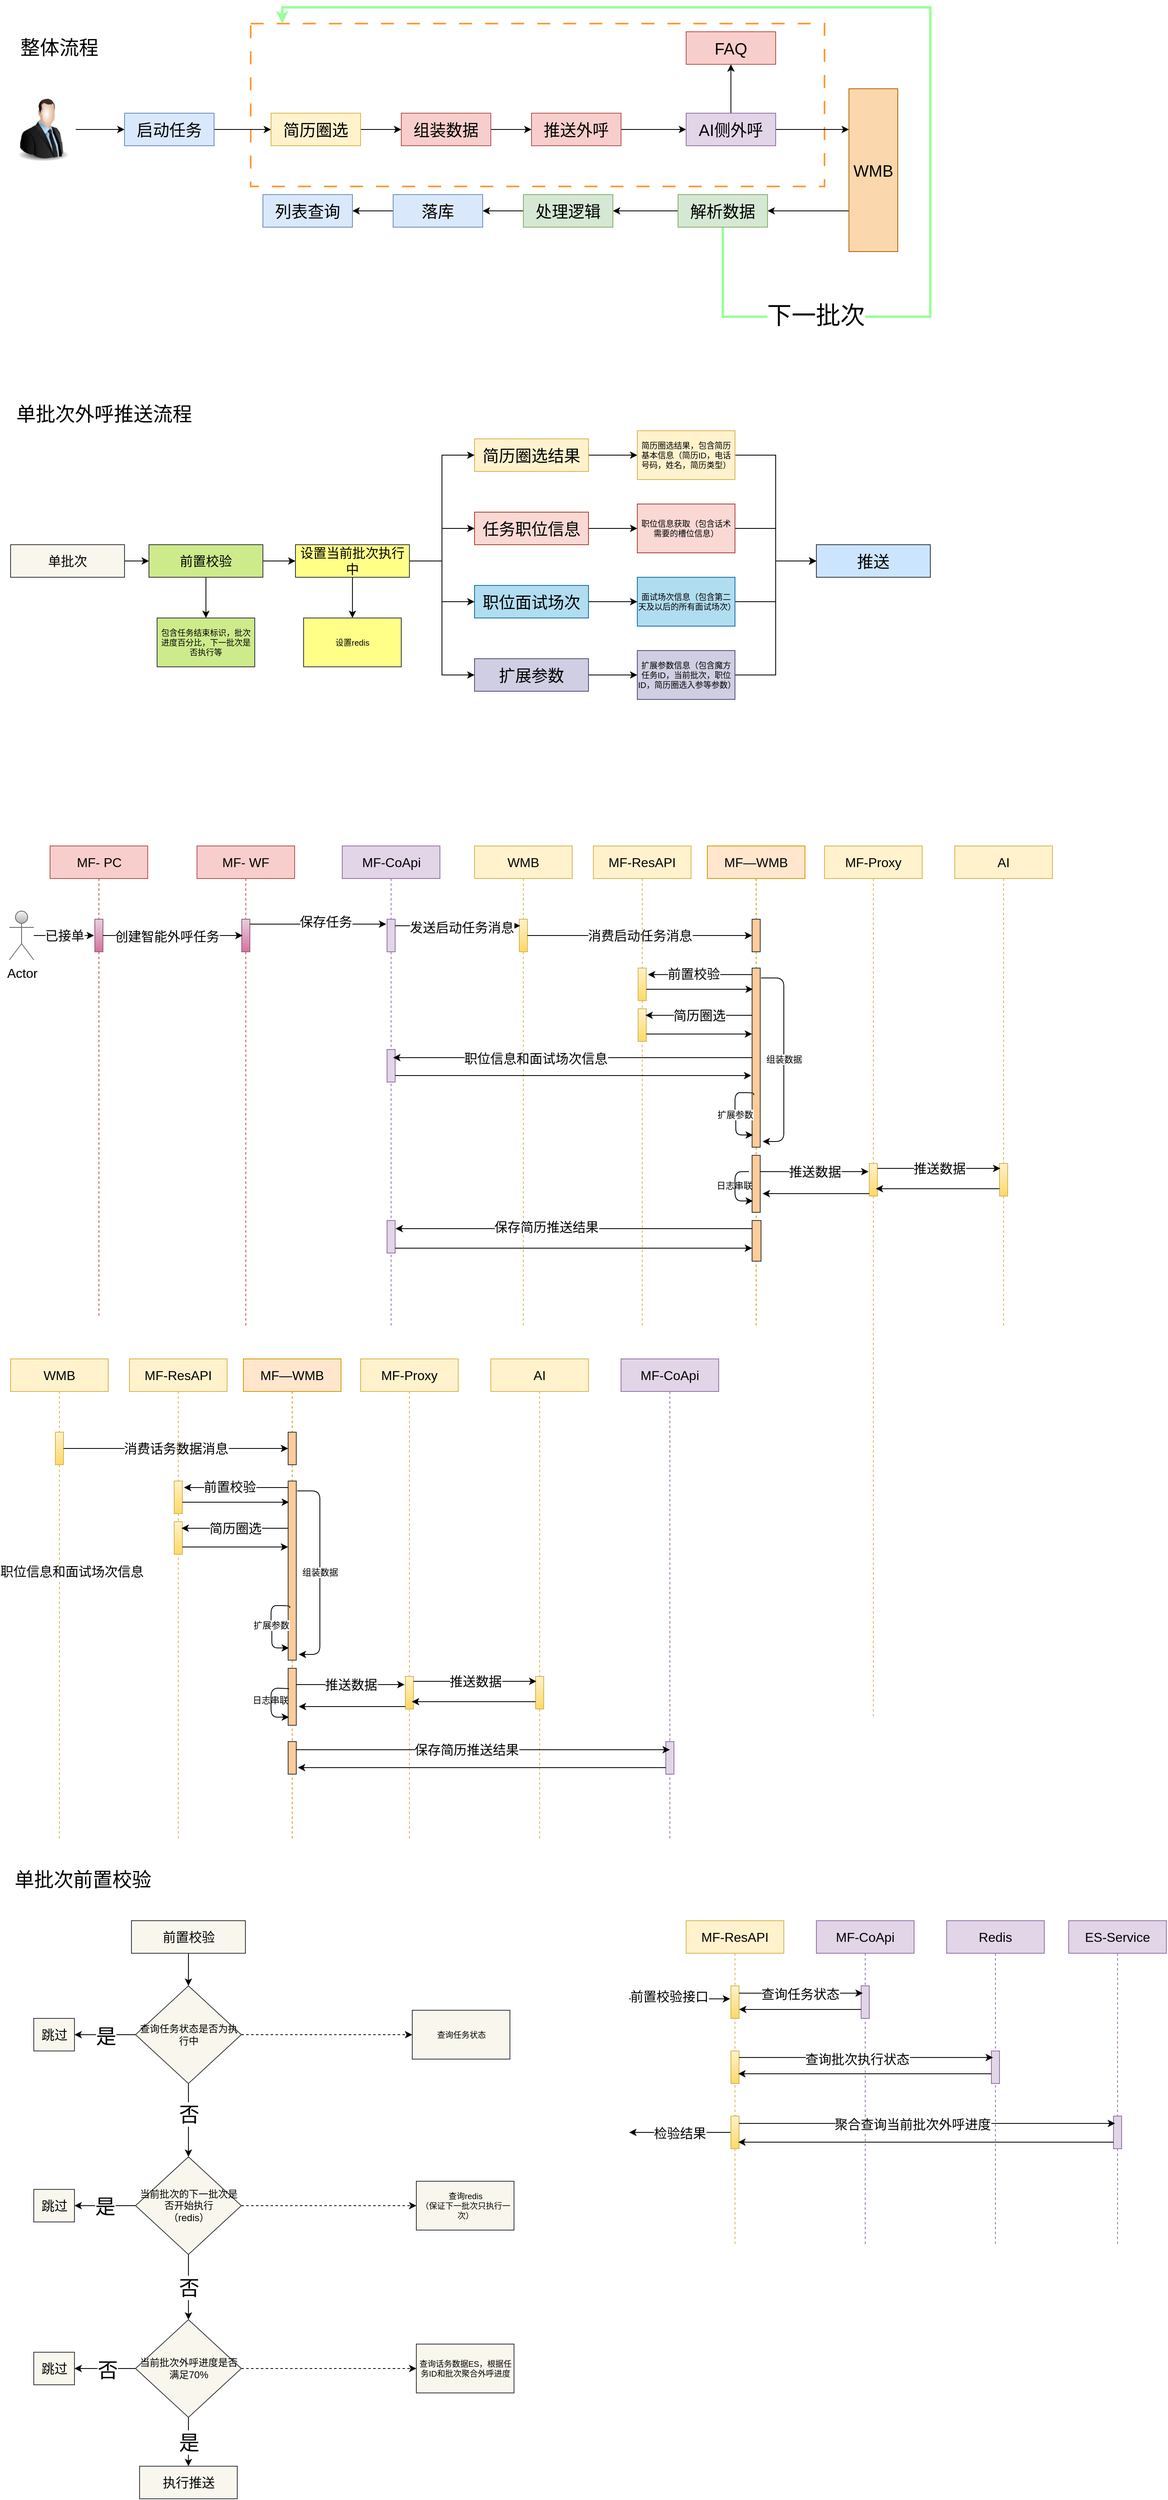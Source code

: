 <mxfile version="21.3.4" type="github">
  <diagram name="第 1 页" id="2_SS_FIXoPFDnZohHgw8">
    <mxGraphModel dx="1834" dy="1596" grid="1" gridSize="10" guides="1" tooltips="1" connect="1" arrows="1" fold="1" page="0" pageScale="1" pageWidth="827" pageHeight="1169" math="0" shadow="0">
      <root>
        <mxCell id="0" />
        <mxCell id="1" parent="0" />
        <mxCell id="9t2iQ5_xq1MDEgZ4yFrh-110" value="" style="rounded=0;whiteSpace=wrap;html=1;dashed=1;dashPattern=8 8;strokeColor=#FF9933;strokeWidth=2;" vertex="1" parent="1">
          <mxGeometry x="255" y="-540" width="705" height="200" as="geometry" />
        </mxCell>
        <mxCell id="r599loQGmbUB97ttSSLB-4" value="" style="edgeStyle=orthogonalEdgeStyle;rounded=0;orthogonalLoop=1;jettySize=auto;html=1;" parent="1" source="r599loQGmbUB97ttSSLB-1" target="r599loQGmbUB97ttSSLB-3" edge="1">
          <mxGeometry relative="1" as="geometry" />
        </mxCell>
        <mxCell id="r599loQGmbUB97ttSSLB-1" value="" style="image;html=1;image=img/lib/clip_art/people/Suit_Man_128x128.png;rounded=0;" parent="1" vertex="1">
          <mxGeometry x="-40" y="-450" width="80" height="80" as="geometry" />
        </mxCell>
        <mxCell id="r599loQGmbUB97ttSSLB-2" value="整体流程" style="text;html=1;strokeColor=none;fillColor=none;align=center;verticalAlign=middle;whiteSpace=wrap;rounded=0;fontSize=24;" parent="1" vertex="1">
          <mxGeometry x="-40" y="-530" width="120" height="40" as="geometry" />
        </mxCell>
        <mxCell id="r599loQGmbUB97ttSSLB-6" value="" style="edgeStyle=orthogonalEdgeStyle;rounded=0;orthogonalLoop=1;jettySize=auto;html=1;" parent="1" source="r599loQGmbUB97ttSSLB-3" target="r599loQGmbUB97ttSSLB-5" edge="1">
          <mxGeometry relative="1" as="geometry" />
        </mxCell>
        <mxCell id="r599loQGmbUB97ttSSLB-3" value="启动任务" style="whiteSpace=wrap;html=1;verticalAlign=middle;labelBackgroundColor=none;fontSize=20;fillColor=#dae8fc;strokeColor=#6c8ebf;rounded=0;" parent="1" vertex="1">
          <mxGeometry x="100" y="-430" width="110" height="40" as="geometry" />
        </mxCell>
        <mxCell id="r599loQGmbUB97ttSSLB-8" value="" style="edgeStyle=orthogonalEdgeStyle;rounded=0;orthogonalLoop=1;jettySize=auto;html=1;" parent="1" source="r599loQGmbUB97ttSSLB-5" target="r599loQGmbUB97ttSSLB-7" edge="1">
          <mxGeometry relative="1" as="geometry" />
        </mxCell>
        <mxCell id="r599loQGmbUB97ttSSLB-5" value="简历圈选" style="whiteSpace=wrap;html=1;verticalAlign=middle;labelBackgroundColor=none;fontSize=20;fillColor=#fff2cc;strokeColor=#d6b656;rounded=0;" parent="1" vertex="1">
          <mxGeometry x="280" y="-430" width="110" height="40" as="geometry" />
        </mxCell>
        <mxCell id="r599loQGmbUB97ttSSLB-10" value="" style="edgeStyle=orthogonalEdgeStyle;rounded=0;orthogonalLoop=1;jettySize=auto;html=1;" parent="1" source="r599loQGmbUB97ttSSLB-7" target="r599loQGmbUB97ttSSLB-9" edge="1">
          <mxGeometry relative="1" as="geometry" />
        </mxCell>
        <mxCell id="r599loQGmbUB97ttSSLB-7" value="组装数据" style="whiteSpace=wrap;html=1;verticalAlign=middle;labelBackgroundColor=none;fontSize=20;fillColor=#f8cecc;strokeColor=#b85450;rounded=0;" parent="1" vertex="1">
          <mxGeometry x="440" y="-430" width="110" height="40" as="geometry" />
        </mxCell>
        <mxCell id="r599loQGmbUB97ttSSLB-28" value="" style="edgeStyle=orthogonalEdgeStyle;rounded=0;orthogonalLoop=1;jettySize=auto;html=1;" parent="1" source="r599loQGmbUB97ttSSLB-9" target="r599loQGmbUB97ttSSLB-27" edge="1">
          <mxGeometry relative="1" as="geometry" />
        </mxCell>
        <mxCell id="r599loQGmbUB97ttSSLB-9" value="推送外呼" style="whiteSpace=wrap;html=1;verticalAlign=middle;labelBackgroundColor=none;fontSize=20;fillColor=#f8cecc;strokeColor=#b85450;rounded=0;" parent="1" vertex="1">
          <mxGeometry x="600" y="-430" width="110" height="40" as="geometry" />
        </mxCell>
        <mxCell id="r599loQGmbUB97ttSSLB-20" style="edgeStyle=orthogonalEdgeStyle;rounded=0;orthogonalLoop=1;jettySize=auto;html=1;exitX=0;exitY=0.75;exitDx=0;exitDy=0;" parent="1" source="r599loQGmbUB97ttSSLB-11" target="r599loQGmbUB97ttSSLB-18" edge="1">
          <mxGeometry relative="1" as="geometry" />
        </mxCell>
        <mxCell id="r599loQGmbUB97ttSSLB-11" value="WMB" style="whiteSpace=wrap;html=1;verticalAlign=middle;labelBackgroundColor=none;fontSize=20;fillColor=#fad7ac;strokeColor=#b46504;rounded=0;" parent="1" vertex="1">
          <mxGeometry x="990" y="-460" width="60" height="200" as="geometry" />
        </mxCell>
        <mxCell id="r599loQGmbUB97ttSSLB-22" value="" style="edgeStyle=orthogonalEdgeStyle;rounded=0;orthogonalLoop=1;jettySize=auto;html=1;" parent="1" source="r599loQGmbUB97ttSSLB-18" target="r599loQGmbUB97ttSSLB-21" edge="1">
          <mxGeometry relative="1" as="geometry" />
        </mxCell>
        <mxCell id="9t2iQ5_xq1MDEgZ4yFrh-111" style="edgeStyle=orthogonalEdgeStyle;orthogonalLoop=1;jettySize=auto;html=1;entryX=0.055;entryY=0;entryDx=0;entryDy=0;entryPerimeter=0;strokeColor=#99FF99;strokeWidth=3;rounded=0;" edge="1" parent="1" source="r599loQGmbUB97ttSSLB-18" target="9t2iQ5_xq1MDEgZ4yFrh-110">
          <mxGeometry relative="1" as="geometry">
            <Array as="points">
              <mxPoint x="835" y="-180" />
              <mxPoint x="1090" y="-180" />
              <mxPoint x="1090" y="-560" />
              <mxPoint x="294" y="-560" />
            </Array>
          </mxGeometry>
        </mxCell>
        <mxCell id="9t2iQ5_xq1MDEgZ4yFrh-112" value="下一批次" style="edgeLabel;html=1;align=center;verticalAlign=middle;resizable=0;points=[];fontSize=30;rounded=0;" vertex="1" connectable="0" parent="9t2iQ5_xq1MDEgZ4yFrh-111">
          <mxGeometry x="-0.713" y="2" relative="1" as="geometry">
            <mxPoint as="offset" />
          </mxGeometry>
        </mxCell>
        <mxCell id="r599loQGmbUB97ttSSLB-18" value="解析数据" style="whiteSpace=wrap;html=1;verticalAlign=middle;labelBackgroundColor=none;fontSize=20;fillColor=#d5e8d4;strokeColor=#82b366;rounded=0;" parent="1" vertex="1">
          <mxGeometry x="780" y="-330" width="110" height="40" as="geometry" />
        </mxCell>
        <mxCell id="r599loQGmbUB97ttSSLB-24" value="" style="edgeStyle=orthogonalEdgeStyle;rounded=0;orthogonalLoop=1;jettySize=auto;html=1;" parent="1" source="r599loQGmbUB97ttSSLB-21" target="r599loQGmbUB97ttSSLB-23" edge="1">
          <mxGeometry relative="1" as="geometry" />
        </mxCell>
        <mxCell id="r599loQGmbUB97ttSSLB-21" value="处理逻辑" style="whiteSpace=wrap;html=1;verticalAlign=middle;labelBackgroundColor=none;fontSize=20;fillColor=#d5e8d4;strokeColor=#82b366;rounded=0;" parent="1" vertex="1">
          <mxGeometry x="590" y="-330" width="110" height="40" as="geometry" />
        </mxCell>
        <mxCell id="r599loQGmbUB97ttSSLB-33" value="" style="edgeStyle=orthogonalEdgeStyle;rounded=0;orthogonalLoop=1;jettySize=auto;html=1;" parent="1" source="r599loQGmbUB97ttSSLB-23" target="r599loQGmbUB97ttSSLB-32" edge="1">
          <mxGeometry relative="1" as="geometry" />
        </mxCell>
        <mxCell id="r599loQGmbUB97ttSSLB-23" value="落库" style="whiteSpace=wrap;html=1;verticalAlign=middle;labelBackgroundColor=none;fontSize=20;fillColor=#dae8fc;strokeColor=#6c8ebf;rounded=0;" parent="1" vertex="1">
          <mxGeometry x="430" y="-330" width="110" height="40" as="geometry" />
        </mxCell>
        <mxCell id="r599loQGmbUB97ttSSLB-29" style="edgeStyle=orthogonalEdgeStyle;rounded=0;orthogonalLoop=1;jettySize=auto;html=1;entryX=0;entryY=0.25;entryDx=0;entryDy=0;" parent="1" source="r599loQGmbUB97ttSSLB-27" target="r599loQGmbUB97ttSSLB-11" edge="1">
          <mxGeometry relative="1" as="geometry" />
        </mxCell>
        <mxCell id="r599loQGmbUB97ttSSLB-31" value="" style="edgeStyle=orthogonalEdgeStyle;rounded=0;orthogonalLoop=1;jettySize=auto;html=1;" parent="1" source="r599loQGmbUB97ttSSLB-27" target="r599loQGmbUB97ttSSLB-30" edge="1">
          <mxGeometry relative="1" as="geometry" />
        </mxCell>
        <mxCell id="r599loQGmbUB97ttSSLB-27" value="AI侧外呼" style="whiteSpace=wrap;html=1;verticalAlign=middle;labelBackgroundColor=none;fontSize=20;fillColor=#e1d5e7;strokeColor=#9673a6;rounded=0;" parent="1" vertex="1">
          <mxGeometry x="790" y="-430" width="110" height="40" as="geometry" />
        </mxCell>
        <mxCell id="r599loQGmbUB97ttSSLB-30" value="FAQ" style="whiteSpace=wrap;html=1;verticalAlign=middle;labelBackgroundColor=none;fontSize=20;fillColor=#f8cecc;strokeColor=#b85450;rounded=0;" parent="1" vertex="1">
          <mxGeometry x="790" y="-530" width="110" height="40" as="geometry" />
        </mxCell>
        <mxCell id="r599loQGmbUB97ttSSLB-32" value="列表查询" style="whiteSpace=wrap;html=1;verticalAlign=middle;labelBackgroundColor=none;fontSize=20;fillColor=#dae8fc;strokeColor=#6c8ebf;rounded=0;" parent="1" vertex="1">
          <mxGeometry x="270" y="-330" width="110" height="40" as="geometry" />
        </mxCell>
        <mxCell id="9t2iQ5_xq1MDEgZ4yFrh-1" value="单批次外呼推送流程" style="text;html=1;strokeColor=none;fillColor=none;align=center;verticalAlign=middle;whiteSpace=wrap;rounded=0;fontSize=24;" vertex="1" parent="1">
          <mxGeometry x="-40" y="-80" width="230" height="40" as="geometry" />
        </mxCell>
        <mxCell id="9t2iQ5_xq1MDEgZ4yFrh-16" value="" style="edgeStyle=orthogonalEdgeStyle;rounded=0;orthogonalLoop=1;jettySize=auto;html=1;" edge="1" parent="1" source="9t2iQ5_xq1MDEgZ4yFrh-3" target="9t2iQ5_xq1MDEgZ4yFrh-15">
          <mxGeometry relative="1" as="geometry" />
        </mxCell>
        <mxCell id="9t2iQ5_xq1MDEgZ4yFrh-3" value="简历圈选结果" style="whiteSpace=wrap;html=1;verticalAlign=middle;labelBackgroundColor=none;fontSize=20;fillColor=#fff2cc;strokeColor=#d6b656;rounded=0;" vertex="1" parent="1">
          <mxGeometry x="530" y="-30" width="140" height="40" as="geometry" />
        </mxCell>
        <mxCell id="9t2iQ5_xq1MDEgZ4yFrh-20" value="" style="edgeStyle=orthogonalEdgeStyle;rounded=0;orthogonalLoop=1;jettySize=auto;html=1;" edge="1" parent="1" source="9t2iQ5_xq1MDEgZ4yFrh-5" target="9t2iQ5_xq1MDEgZ4yFrh-19">
          <mxGeometry relative="1" as="geometry" />
        </mxCell>
        <mxCell id="9t2iQ5_xq1MDEgZ4yFrh-5" value="任务职位信息" style="whiteSpace=wrap;html=1;verticalAlign=middle;labelBackgroundColor=none;fontSize=20;fillColor=#fad9d5;strokeColor=#ae4132;rounded=0;" vertex="1" parent="1">
          <mxGeometry x="530" y="60" width="140" height="40" as="geometry" />
        </mxCell>
        <mxCell id="9t2iQ5_xq1MDEgZ4yFrh-22" value="" style="edgeStyle=orthogonalEdgeStyle;rounded=0;orthogonalLoop=1;jettySize=auto;html=1;" edge="1" parent="1" source="9t2iQ5_xq1MDEgZ4yFrh-7" target="9t2iQ5_xq1MDEgZ4yFrh-21">
          <mxGeometry relative="1" as="geometry" />
        </mxCell>
        <mxCell id="9t2iQ5_xq1MDEgZ4yFrh-7" value="职位面试场次" style="whiteSpace=wrap;html=1;verticalAlign=middle;labelBackgroundColor=none;fontSize=20;fillColor=#b1ddf0;strokeColor=#10739e;rounded=0;" vertex="1" parent="1">
          <mxGeometry x="530" y="150" width="140" height="40" as="geometry" />
        </mxCell>
        <mxCell id="9t2iQ5_xq1MDEgZ4yFrh-28" style="edgeStyle=orthogonalEdgeStyle;rounded=0;orthogonalLoop=1;jettySize=auto;html=1;entryX=0;entryY=0.5;entryDx=0;entryDy=0;" edge="1" parent="1" source="9t2iQ5_xq1MDEgZ4yFrh-15" target="9t2iQ5_xq1MDEgZ4yFrh-27">
          <mxGeometry relative="1" as="geometry" />
        </mxCell>
        <mxCell id="9t2iQ5_xq1MDEgZ4yFrh-15" value="简历圈选结果，包含简历基本信息（简历ID，电话号码，姓名，简历类型）" style="rounded=0;whiteSpace=wrap;html=1;fontSize=10;fillColor=#fff2cc;strokeColor=#d6b656;labelBackgroundColor=none;" vertex="1" parent="1">
          <mxGeometry x="730" y="-40" width="120" height="60" as="geometry" />
        </mxCell>
        <mxCell id="9t2iQ5_xq1MDEgZ4yFrh-37" style="edgeStyle=orthogonalEdgeStyle;rounded=0;orthogonalLoop=1;jettySize=auto;html=1;entryX=0;entryY=0.5;entryDx=0;entryDy=0;" edge="1" parent="1" source="9t2iQ5_xq1MDEgZ4yFrh-19" target="9t2iQ5_xq1MDEgZ4yFrh-27">
          <mxGeometry relative="1" as="geometry" />
        </mxCell>
        <mxCell id="9t2iQ5_xq1MDEgZ4yFrh-19" value="职位信息获取（包含话术需要的槽位信息）" style="rounded=0;whiteSpace=wrap;html=1;fontSize=10;fillColor=#fad9d5;strokeColor=#ae4132;labelBackgroundColor=none;" vertex="1" parent="1">
          <mxGeometry x="730" y="50" width="120" height="60" as="geometry" />
        </mxCell>
        <mxCell id="9t2iQ5_xq1MDEgZ4yFrh-30" style="edgeStyle=orthogonalEdgeStyle;rounded=0;orthogonalLoop=1;jettySize=auto;html=1;entryX=0;entryY=0.5;entryDx=0;entryDy=0;" edge="1" parent="1" source="9t2iQ5_xq1MDEgZ4yFrh-21" target="9t2iQ5_xq1MDEgZ4yFrh-27">
          <mxGeometry relative="1" as="geometry" />
        </mxCell>
        <mxCell id="9t2iQ5_xq1MDEgZ4yFrh-21" value="面试场次信息（包含第二天及以后的所有面试场次）" style="rounded=0;whiteSpace=wrap;html=1;fontSize=10;fillColor=#b1ddf0;strokeColor=#10739e;labelBackgroundColor=none;" vertex="1" parent="1">
          <mxGeometry x="730" y="140" width="120" height="60" as="geometry" />
        </mxCell>
        <mxCell id="9t2iQ5_xq1MDEgZ4yFrh-25" style="edgeStyle=orthogonalEdgeStyle;rounded=0;orthogonalLoop=1;jettySize=auto;html=1;entryX=0;entryY=0.5;entryDx=0;entryDy=0;" edge="1" parent="1" source="9t2iQ5_xq1MDEgZ4yFrh-23" target="9t2iQ5_xq1MDEgZ4yFrh-3">
          <mxGeometry relative="1" as="geometry" />
        </mxCell>
        <mxCell id="9t2iQ5_xq1MDEgZ4yFrh-26" style="edgeStyle=orthogonalEdgeStyle;rounded=0;orthogonalLoop=1;jettySize=auto;html=1;entryX=0;entryY=0.5;entryDx=0;entryDy=0;" edge="1" parent="1" source="9t2iQ5_xq1MDEgZ4yFrh-23" target="9t2iQ5_xq1MDEgZ4yFrh-7">
          <mxGeometry relative="1" as="geometry" />
        </mxCell>
        <mxCell id="9t2iQ5_xq1MDEgZ4yFrh-35" style="edgeStyle=orthogonalEdgeStyle;rounded=0;orthogonalLoop=1;jettySize=auto;html=1;entryX=0;entryY=0.5;entryDx=0;entryDy=0;" edge="1" parent="1" source="9t2iQ5_xq1MDEgZ4yFrh-23" target="9t2iQ5_xq1MDEgZ4yFrh-32">
          <mxGeometry relative="1" as="geometry" />
        </mxCell>
        <mxCell id="9t2iQ5_xq1MDEgZ4yFrh-38" style="edgeStyle=orthogonalEdgeStyle;rounded=0;orthogonalLoop=1;jettySize=auto;html=1;" edge="1" parent="1" source="9t2iQ5_xq1MDEgZ4yFrh-23" target="9t2iQ5_xq1MDEgZ4yFrh-5">
          <mxGeometry relative="1" as="geometry" />
        </mxCell>
        <mxCell id="9t2iQ5_xq1MDEgZ4yFrh-96" value="" style="edgeStyle=orthogonalEdgeStyle;rounded=0;orthogonalLoop=1;jettySize=auto;html=1;" edge="1" parent="1" source="9t2iQ5_xq1MDEgZ4yFrh-23" target="9t2iQ5_xq1MDEgZ4yFrh-95">
          <mxGeometry relative="1" as="geometry" />
        </mxCell>
        <mxCell id="9t2iQ5_xq1MDEgZ4yFrh-23" value="设置当前批次执行中" style="whiteSpace=wrap;html=1;verticalAlign=middle;labelBackgroundColor=none;fontSize=16;fillColor=#ffff88;strokeColor=#36393d;rounded=0;" vertex="1" parent="1">
          <mxGeometry x="310" y="100" width="140" height="40" as="geometry" />
        </mxCell>
        <mxCell id="9t2iQ5_xq1MDEgZ4yFrh-27" value="推送" style="whiteSpace=wrap;html=1;verticalAlign=middle;labelBackgroundColor=none;fontSize=20;fillColor=#cce5ff;strokeColor=#36393d;rounded=0;" vertex="1" parent="1">
          <mxGeometry x="950" y="100" width="140" height="40" as="geometry" />
        </mxCell>
        <mxCell id="9t2iQ5_xq1MDEgZ4yFrh-34" value="" style="edgeStyle=orthogonalEdgeStyle;rounded=0;orthogonalLoop=1;jettySize=auto;html=1;" edge="1" parent="1" source="9t2iQ5_xq1MDEgZ4yFrh-32" target="9t2iQ5_xq1MDEgZ4yFrh-33">
          <mxGeometry relative="1" as="geometry" />
        </mxCell>
        <mxCell id="9t2iQ5_xq1MDEgZ4yFrh-32" value="扩展参数" style="whiteSpace=wrap;html=1;verticalAlign=middle;labelBackgroundColor=none;fontSize=20;fillColor=#d0cee2;strokeColor=#56517e;rounded=0;" vertex="1" parent="1">
          <mxGeometry x="530" y="240" width="140" height="40" as="geometry" />
        </mxCell>
        <mxCell id="9t2iQ5_xq1MDEgZ4yFrh-36" style="edgeStyle=orthogonalEdgeStyle;rounded=0;orthogonalLoop=1;jettySize=auto;html=1;entryX=0;entryY=0.5;entryDx=0;entryDy=0;" edge="1" parent="1" source="9t2iQ5_xq1MDEgZ4yFrh-33" target="9t2iQ5_xq1MDEgZ4yFrh-27">
          <mxGeometry relative="1" as="geometry" />
        </mxCell>
        <mxCell id="9t2iQ5_xq1MDEgZ4yFrh-33" value="扩展参数信息（包含魔方任务ID，当前批次，职位ID，简历圈选入参等参数）" style="rounded=0;whiteSpace=wrap;html=1;fontSize=10;fillColor=#d0cee2;strokeColor=#56517e;labelBackgroundColor=none;" vertex="1" parent="1">
          <mxGeometry x="730" y="230" width="120" height="60" as="geometry" />
        </mxCell>
        <mxCell id="9t2iQ5_xq1MDEgZ4yFrh-92" value="" style="edgeStyle=orthogonalEdgeStyle;rounded=0;orthogonalLoop=1;jettySize=auto;html=1;" edge="1" parent="1" source="9t2iQ5_xq1MDEgZ4yFrh-39" target="9t2iQ5_xq1MDEgZ4yFrh-91">
          <mxGeometry relative="1" as="geometry" />
        </mxCell>
        <mxCell id="9t2iQ5_xq1MDEgZ4yFrh-39" value="单批次" style="whiteSpace=wrap;html=1;verticalAlign=middle;labelBackgroundColor=none;fontSize=16;fillColor=#f9f7ed;strokeColor=#36393d;rounded=0;" vertex="1" parent="1">
          <mxGeometry x="-40" y="100" width="140" height="40" as="geometry" />
        </mxCell>
        <mxCell id="9t2iQ5_xq1MDEgZ4yFrh-41" value="单批次前置校验" style="text;html=1;strokeColor=none;fillColor=none;align=center;verticalAlign=middle;whiteSpace=wrap;rounded=0;fontSize=24;" vertex="1" parent="1">
          <mxGeometry x="-41.5" y="1720" width="180" height="40" as="geometry" />
        </mxCell>
        <mxCell id="9t2iQ5_xq1MDEgZ4yFrh-42" value="包含任务结束标识，批次进度百分比，下一批次是否执行等" style="rounded=0;whiteSpace=wrap;html=1;fontSize=10;fillColor=#cdeb8b;strokeColor=#36393d;labelBackgroundColor=none;" vertex="1" parent="1">
          <mxGeometry x="140" y="190" width="120" height="60" as="geometry" />
        </mxCell>
        <mxCell id="9t2iQ5_xq1MDEgZ4yFrh-107" style="edgeStyle=orthogonalEdgeStyle;rounded=0;orthogonalLoop=1;jettySize=auto;html=1;" edge="1" parent="1" source="9t2iQ5_xq1MDEgZ4yFrh-44" target="9t2iQ5_xq1MDEgZ4yFrh-99">
          <mxGeometry relative="1" as="geometry" />
        </mxCell>
        <mxCell id="9t2iQ5_xq1MDEgZ4yFrh-44" value="前置校验" style="whiteSpace=wrap;html=1;verticalAlign=middle;labelBackgroundColor=none;fontSize=16;fillColor=#f9f7ed;strokeColor=#36393d;rounded=0;" vertex="1" parent="1">
          <mxGeometry x="108.5" y="1790" width="140" height="40" as="geometry" />
        </mxCell>
        <mxCell id="9t2iQ5_xq1MDEgZ4yFrh-52" value="查询话务数据ES，根据任务ID和批次聚合外呼进度" style="whiteSpace=wrap;html=1;fontSize=10;fillColor=#f9f7ed;strokeColor=#36393d;labelBackgroundColor=none;rounded=0;hachureGap=4;fontFamily=Helvetica;" vertex="1" parent="1">
          <mxGeometry x="458.5" y="2310" width="120" height="60" as="geometry" />
        </mxCell>
        <mxCell id="9t2iQ5_xq1MDEgZ4yFrh-72" value="是" style="edgeStyle=orthogonalEdgeStyle;rounded=0;orthogonalLoop=1;jettySize=auto;html=1;entryX=1;entryY=0.5;entryDx=0;entryDy=0;fontSize=25;" edge="1" parent="1" source="9t2iQ5_xq1MDEgZ4yFrh-62" target="9t2iQ5_xq1MDEgZ4yFrh-71">
          <mxGeometry relative="1" as="geometry" />
        </mxCell>
        <mxCell id="9t2iQ5_xq1MDEgZ4yFrh-74" value="否" style="edgeStyle=orthogonalEdgeStyle;rounded=0;orthogonalLoop=1;jettySize=auto;html=1;fontSize=25;" edge="1" parent="1" source="9t2iQ5_xq1MDEgZ4yFrh-62" target="9t2iQ5_xq1MDEgZ4yFrh-73">
          <mxGeometry relative="1" as="geometry" />
        </mxCell>
        <mxCell id="9t2iQ5_xq1MDEgZ4yFrh-88" style="edgeStyle=orthogonalEdgeStyle;rounded=0;orthogonalLoop=1;jettySize=auto;html=1;entryX=0;entryY=0.5;entryDx=0;entryDy=0;dashed=1;" edge="1" parent="1" source="9t2iQ5_xq1MDEgZ4yFrh-62" target="9t2iQ5_xq1MDEgZ4yFrh-87">
          <mxGeometry relative="1" as="geometry" />
        </mxCell>
        <mxCell id="9t2iQ5_xq1MDEgZ4yFrh-62" value="当前批次的下一批次是否开始执行&lt;br&gt;（redis）" style="rhombus;whiteSpace=wrap;html=1;fillColor=#f9f7ed;strokeColor=#36393d;align=center;verticalAlign=middle;rounded=0;" vertex="1" parent="1">
          <mxGeometry x="113.5" y="2080" width="130" height="120" as="geometry" />
        </mxCell>
        <mxCell id="9t2iQ5_xq1MDEgZ4yFrh-71" value="跳过" style="whiteSpace=wrap;html=1;verticalAlign=middle;labelBackgroundColor=none;fontSize=16;fillColor=#f9f7ed;strokeColor=#36393d;rounded=0;" vertex="1" parent="1">
          <mxGeometry x="-11.5" y="2120" width="50" height="40" as="geometry" />
        </mxCell>
        <mxCell id="9t2iQ5_xq1MDEgZ4yFrh-79" value="" style="edgeStyle=orthogonalEdgeStyle;rounded=0;orthogonalLoop=1;jettySize=auto;html=1;fontSize=25;" edge="1" parent="1" source="9t2iQ5_xq1MDEgZ4yFrh-73" target="9t2iQ5_xq1MDEgZ4yFrh-78">
          <mxGeometry relative="1" as="geometry" />
        </mxCell>
        <mxCell id="9t2iQ5_xq1MDEgZ4yFrh-85" value="&lt;font style=&quot;font-size: 25px;&quot;&gt;否&lt;/font&gt;" style="edgeLabel;html=1;align=center;verticalAlign=middle;resizable=0;points=[];rounded=0;" vertex="1" connectable="0" parent="9t2iQ5_xq1MDEgZ4yFrh-79">
          <mxGeometry x="-0.082" y="1" relative="1" as="geometry">
            <mxPoint as="offset" />
          </mxGeometry>
        </mxCell>
        <mxCell id="9t2iQ5_xq1MDEgZ4yFrh-84" value="是" style="edgeStyle=orthogonalEdgeStyle;rounded=0;orthogonalLoop=1;jettySize=auto;html=1;fontSize=25;" edge="1" parent="1" source="9t2iQ5_xq1MDEgZ4yFrh-73" target="9t2iQ5_xq1MDEgZ4yFrh-83">
          <mxGeometry relative="1" as="geometry" />
        </mxCell>
        <mxCell id="9t2iQ5_xq1MDEgZ4yFrh-86" style="edgeStyle=orthogonalEdgeStyle;rounded=0;orthogonalLoop=1;jettySize=auto;html=1;entryX=0;entryY=0.5;entryDx=0;entryDy=0;dashed=1;" edge="1" parent="1" source="9t2iQ5_xq1MDEgZ4yFrh-73" target="9t2iQ5_xq1MDEgZ4yFrh-52">
          <mxGeometry relative="1" as="geometry" />
        </mxCell>
        <mxCell id="9t2iQ5_xq1MDEgZ4yFrh-73" value="当前批次外呼进度是否满足70%" style="rhombus;whiteSpace=wrap;html=1;fillColor=#f9f7ed;strokeColor=#36393d;align=center;verticalAlign=middle;rounded=0;" vertex="1" parent="1">
          <mxGeometry x="113.5" y="2280" width="130" height="120" as="geometry" />
        </mxCell>
        <mxCell id="9t2iQ5_xq1MDEgZ4yFrh-78" value="跳过" style="rounded=0;whiteSpace=wrap;html=1;fillColor=#f9f7ed;strokeColor=#36393d;fontSize=16;" vertex="1" parent="1">
          <mxGeometry x="-11.5" y="2320" width="50" height="40" as="geometry" />
        </mxCell>
        <mxCell id="9t2iQ5_xq1MDEgZ4yFrh-83" value="执行推送" style="whiteSpace=wrap;html=1;fillColor=#f9f7ed;strokeColor=#36393d;fontSize=16;rounded=0;" vertex="1" parent="1">
          <mxGeometry x="118.5" y="2460" width="120" height="40" as="geometry" />
        </mxCell>
        <mxCell id="9t2iQ5_xq1MDEgZ4yFrh-87" value="查询redis&lt;br&gt;（保证下一批次只执行一次）" style="whiteSpace=wrap;html=1;fontSize=10;fillColor=#f9f7ed;strokeColor=#36393d;labelBackgroundColor=none;rounded=0;hachureGap=4;fontFamily=Helvetica;" vertex="1" parent="1">
          <mxGeometry x="458.5" y="2110" width="120" height="60" as="geometry" />
        </mxCell>
        <mxCell id="9t2iQ5_xq1MDEgZ4yFrh-93" style="edgeStyle=orthogonalEdgeStyle;rounded=0;orthogonalLoop=1;jettySize=auto;html=1;entryX=0;entryY=0.5;entryDx=0;entryDy=0;" edge="1" parent="1" source="9t2iQ5_xq1MDEgZ4yFrh-91" target="9t2iQ5_xq1MDEgZ4yFrh-23">
          <mxGeometry relative="1" as="geometry" />
        </mxCell>
        <mxCell id="9t2iQ5_xq1MDEgZ4yFrh-94" style="edgeStyle=orthogonalEdgeStyle;rounded=0;orthogonalLoop=1;jettySize=auto;html=1;entryX=0.5;entryY=0;entryDx=0;entryDy=0;" edge="1" parent="1" source="9t2iQ5_xq1MDEgZ4yFrh-91" target="9t2iQ5_xq1MDEgZ4yFrh-42">
          <mxGeometry relative="1" as="geometry" />
        </mxCell>
        <mxCell id="9t2iQ5_xq1MDEgZ4yFrh-91" value="前置校验" style="whiteSpace=wrap;html=1;verticalAlign=middle;labelBackgroundColor=none;fontSize=16;fillColor=#cdeb8b;strokeColor=#36393d;rounded=0;" vertex="1" parent="1">
          <mxGeometry x="130" y="100" width="140" height="40" as="geometry" />
        </mxCell>
        <mxCell id="9t2iQ5_xq1MDEgZ4yFrh-95" value="设置redis" style="whiteSpace=wrap;html=1;fontSize=10;fillColor=#ffff88;strokeColor=#36393d;labelBackgroundColor=none;rounded=0;" vertex="1" parent="1">
          <mxGeometry x="320" y="190" width="120" height="60" as="geometry" />
        </mxCell>
        <mxCell id="9t2iQ5_xq1MDEgZ4yFrh-100" style="edgeStyle=orthogonalEdgeStyle;rounded=0;orthogonalLoop=1;jettySize=auto;html=1;entryX=0.5;entryY=0;entryDx=0;entryDy=0;" edge="1" parent="1" source="9t2iQ5_xq1MDEgZ4yFrh-99" target="9t2iQ5_xq1MDEgZ4yFrh-62">
          <mxGeometry relative="1" as="geometry" />
        </mxCell>
        <mxCell id="9t2iQ5_xq1MDEgZ4yFrh-101" value="否" style="edgeLabel;html=1;align=center;verticalAlign=middle;resizable=0;points=[];fontSize=25;rounded=0;" vertex="1" connectable="0" parent="9t2iQ5_xq1MDEgZ4yFrh-100">
          <mxGeometry x="-0.18" relative="1" as="geometry">
            <mxPoint as="offset" />
          </mxGeometry>
        </mxCell>
        <mxCell id="9t2iQ5_xq1MDEgZ4yFrh-105" style="edgeStyle=orthogonalEdgeStyle;rounded=0;orthogonalLoop=1;jettySize=auto;html=1;" edge="1" parent="1" source="9t2iQ5_xq1MDEgZ4yFrh-99" target="9t2iQ5_xq1MDEgZ4yFrh-104">
          <mxGeometry relative="1" as="geometry" />
        </mxCell>
        <mxCell id="9t2iQ5_xq1MDEgZ4yFrh-106" value="是" style="edgeLabel;html=1;align=center;verticalAlign=middle;resizable=0;points=[];fontSize=25;rounded=0;" vertex="1" connectable="0" parent="9t2iQ5_xq1MDEgZ4yFrh-105">
          <mxGeometry x="-0.013" y="1" relative="1" as="geometry">
            <mxPoint as="offset" />
          </mxGeometry>
        </mxCell>
        <mxCell id="9t2iQ5_xq1MDEgZ4yFrh-109" style="edgeStyle=orthogonalEdgeStyle;rounded=0;orthogonalLoop=1;jettySize=auto;html=1;entryX=0;entryY=0.5;entryDx=0;entryDy=0;dashed=1;" edge="1" parent="1" source="9t2iQ5_xq1MDEgZ4yFrh-99" target="9t2iQ5_xq1MDEgZ4yFrh-108">
          <mxGeometry relative="1" as="geometry" />
        </mxCell>
        <mxCell id="9t2iQ5_xq1MDEgZ4yFrh-99" value="查询任务状态是否为执行中" style="rhombus;whiteSpace=wrap;html=1;fillColor=#f9f7ed;strokeColor=#36393d;align=center;verticalAlign=middle;rounded=0;" vertex="1" parent="1">
          <mxGeometry x="113.5" y="1870" width="130" height="120" as="geometry" />
        </mxCell>
        <mxCell id="9t2iQ5_xq1MDEgZ4yFrh-104" value="跳过" style="whiteSpace=wrap;html=1;verticalAlign=middle;labelBackgroundColor=none;fontSize=16;fillColor=#f9f7ed;strokeColor=#36393d;rounded=0;" vertex="1" parent="1">
          <mxGeometry x="-11.5" y="1910" width="50" height="40" as="geometry" />
        </mxCell>
        <mxCell id="9t2iQ5_xq1MDEgZ4yFrh-108" value="查询任务状态" style="whiteSpace=wrap;html=1;fontSize=10;fillColor=#f9f7ed;strokeColor=#36393d;labelBackgroundColor=none;rounded=0;hachureGap=4;fontFamily=Helvetica;" vertex="1" parent="1">
          <mxGeometry x="453.5" y="1900" width="120" height="60" as="geometry" />
        </mxCell>
        <mxCell id="9t2iQ5_xq1MDEgZ4yFrh-113" value="MF- WF" style="shape=umlLifeline;perimeter=lifelinePerimeter;whiteSpace=wrap;html=1;container=1;collapsible=0;recursiveResize=0;outlineConnect=0;rounded=0;fontFamily=Helvetica;fontSize=16;strokeColor=#b85450;fillColor=#f8cecc;" vertex="1" parent="1">
          <mxGeometry x="189" y="470" width="120" height="590" as="geometry" />
        </mxCell>
        <mxCell id="9t2iQ5_xq1MDEgZ4yFrh-114" value="" style="html=1;points=[];perimeter=orthogonalPerimeter;rounded=0;fontFamily=Helvetica;fontSize=19;strokeColor=#996185;fillColor=#e6d0de;gradientColor=#d5739d;" vertex="1" parent="9t2iQ5_xq1MDEgZ4yFrh-113">
          <mxGeometry x="55" y="90" width="10" height="40" as="geometry" />
        </mxCell>
        <mxCell id="9t2iQ5_xq1MDEgZ4yFrh-116" value="MF-CoApi" style="shape=umlLifeline;perimeter=lifelinePerimeter;whiteSpace=wrap;html=1;container=1;collapsible=0;recursiveResize=0;outlineConnect=0;rounded=0;fontFamily=Helvetica;fontSize=16;strokeColor=#9673a6;fillColor=#e1d5e7;" vertex="1" parent="1">
          <mxGeometry x="367.5" y="470" width="120" height="590" as="geometry" />
        </mxCell>
        <mxCell id="9t2iQ5_xq1MDEgZ4yFrh-117" value="" style="html=1;points=[];perimeter=orthogonalPerimeter;rounded=0;fontFamily=Helvetica;fontSize=19;strokeColor=#9673a6;fillColor=#e1d5e7;" vertex="1" parent="9t2iQ5_xq1MDEgZ4yFrh-116">
          <mxGeometry x="55" y="90" width="10" height="40" as="geometry" />
        </mxCell>
        <mxCell id="9t2iQ5_xq1MDEgZ4yFrh-186" value="" style="html=1;points=[];perimeter=orthogonalPerimeter;rounded=0;fontFamily=Helvetica;fontSize=19;strokeColor=#9673a6;fillColor=#e1d5e7;" vertex="1" parent="9t2iQ5_xq1MDEgZ4yFrh-116">
          <mxGeometry x="55" y="250" width="10" height="40" as="geometry" />
        </mxCell>
        <mxCell id="9t2iQ5_xq1MDEgZ4yFrh-280" value="" style="html=1;points=[];perimeter=orthogonalPerimeter;rounded=0;fontFamily=Helvetica;fontSize=19;strokeColor=#9673a6;fillColor=#e1d5e7;" vertex="1" parent="9t2iQ5_xq1MDEgZ4yFrh-116">
          <mxGeometry x="55" y="460" width="10" height="40" as="geometry" />
        </mxCell>
        <mxCell id="9t2iQ5_xq1MDEgZ4yFrh-120" style="edgeStyle=orthogonalEdgeStyle;rounded=0;orthogonalLoop=1;jettySize=auto;html=1;entryX=-0.1;entryY=0.15;entryDx=0;entryDy=0;entryPerimeter=0;fontSize=20;" edge="1" parent="1" source="9t2iQ5_xq1MDEgZ4yFrh-114" target="9t2iQ5_xq1MDEgZ4yFrh-117">
          <mxGeometry relative="1" as="geometry">
            <Array as="points">
              <mxPoint x="417.5" y="566" />
              <mxPoint x="417.5" y="566" />
            </Array>
          </mxGeometry>
        </mxCell>
        <mxCell id="9t2iQ5_xq1MDEgZ4yFrh-121" value="保存任务" style="edgeLabel;html=1;align=center;verticalAlign=middle;resizable=0;points=[];fontSize=16;rounded=0;" vertex="1" connectable="0" parent="9t2iQ5_xq1MDEgZ4yFrh-120">
          <mxGeometry x="-0.293" y="3" relative="1" as="geometry">
            <mxPoint x="34" as="offset" />
          </mxGeometry>
        </mxCell>
        <mxCell id="9t2iQ5_xq1MDEgZ4yFrh-122" value="WMB" style="shape=umlLifeline;perimeter=lifelinePerimeter;whiteSpace=wrap;html=1;container=1;collapsible=0;recursiveResize=0;outlineConnect=0;rounded=0;fontFamily=Helvetica;fontSize=16;strokeColor=#d6b656;fillColor=#fff2cc;" vertex="1" parent="1">
          <mxGeometry x="530" y="470" width="120" height="590" as="geometry" />
        </mxCell>
        <mxCell id="9t2iQ5_xq1MDEgZ4yFrh-123" value="" style="html=1;points=[];perimeter=orthogonalPerimeter;rounded=0;fontFamily=Helvetica;fontSize=19;strokeColor=#d6b656;fillColor=#fff2cc;gradientColor=#ffd966;" vertex="1" parent="9t2iQ5_xq1MDEgZ4yFrh-122">
          <mxGeometry x="55" y="90" width="10" height="40" as="geometry" />
        </mxCell>
        <mxCell id="9t2iQ5_xq1MDEgZ4yFrh-124" style="edgeStyle=orthogonalEdgeStyle;rounded=0;orthogonalLoop=1;jettySize=auto;html=1;entryX=0.1;entryY=0.2;entryDx=0;entryDy=0;entryPerimeter=0;fontSize=20;" edge="1" parent="1" source="9t2iQ5_xq1MDEgZ4yFrh-117" target="9t2iQ5_xq1MDEgZ4yFrh-123">
          <mxGeometry relative="1" as="geometry">
            <Array as="points">
              <mxPoint x="508.5" y="568" />
              <mxPoint x="508.5" y="568" />
            </Array>
          </mxGeometry>
        </mxCell>
        <mxCell id="9t2iQ5_xq1MDEgZ4yFrh-125" value="发送启动任务消息" style="edgeLabel;html=1;align=center;verticalAlign=middle;resizable=0;points=[];fontSize=16;rounded=0;" vertex="1" connectable="0" parent="9t2iQ5_xq1MDEgZ4yFrh-124">
          <mxGeometry x="-0.294" y="3" relative="1" as="geometry">
            <mxPoint x="27" y="5" as="offset" />
          </mxGeometry>
        </mxCell>
        <mxCell id="9t2iQ5_xq1MDEgZ4yFrh-127" value="MF—WMB" style="shape=umlLifeline;perimeter=lifelinePerimeter;whiteSpace=wrap;html=1;container=1;collapsible=0;recursiveResize=0;outlineConnect=0;rounded=0;fontFamily=Helvetica;fontSize=16;strokeColor=#d79b00;fillColor=#ffe6cc;" vertex="1" parent="1">
          <mxGeometry x="816" y="470" width="120" height="590" as="geometry" />
        </mxCell>
        <mxCell id="9t2iQ5_xq1MDEgZ4yFrh-128" value="" style="html=1;points=[];perimeter=orthogonalPerimeter;rounded=0;fontFamily=Helvetica;fontSize=19;strokeColor=#36393d;fillColor=#ffcc99;" vertex="1" parent="9t2iQ5_xq1MDEgZ4yFrh-127">
          <mxGeometry x="55" y="90" width="10" height="40" as="geometry" />
        </mxCell>
        <mxCell id="9t2iQ5_xq1MDEgZ4yFrh-155" value="" style="html=1;points=[];perimeter=orthogonalPerimeter;rounded=0;fontFamily=Helvetica;fontSize=19;strokeColor=#36393d;fillColor=#ffcc99;" vertex="1" parent="9t2iQ5_xq1MDEgZ4yFrh-127">
          <mxGeometry x="55" y="150" width="10" height="220" as="geometry" />
        </mxCell>
        <mxCell id="9t2iQ5_xq1MDEgZ4yFrh-157" value="组装数据" style="edgeStyle=orthogonalEdgeStyle;orthogonalLoop=1;jettySize=auto;html=1;entryX=1.3;entryY=0.968;entryDx=0;entryDy=0;entryPerimeter=0;exitX=1.1;exitY=0.055;exitDx=0;exitDy=0;exitPerimeter=0;" edge="1" parent="9t2iQ5_xq1MDEgZ4yFrh-127" source="9t2iQ5_xq1MDEgZ4yFrh-155" target="9t2iQ5_xq1MDEgZ4yFrh-155">
          <mxGeometry relative="1" as="geometry">
            <Array as="points">
              <mxPoint x="94" y="162" />
              <mxPoint x="94" y="363" />
            </Array>
          </mxGeometry>
        </mxCell>
        <mxCell id="9t2iQ5_xq1MDEgZ4yFrh-168" value="" style="html=1;points=[];perimeter=orthogonalPerimeter;rounded=0;fontFamily=Helvetica;fontSize=19;strokeColor=#36393d;fillColor=#ffcc99;" vertex="1" parent="9t2iQ5_xq1MDEgZ4yFrh-127">
          <mxGeometry x="55" y="380" width="10" height="70" as="geometry" />
        </mxCell>
        <mxCell id="9t2iQ5_xq1MDEgZ4yFrh-193" value="扩展参数" style="edgeStyle=orthogonalEdgeStyle;orthogonalLoop=1;jettySize=auto;html=1;entryX=0.1;entryY=0.932;entryDx=0;entryDy=0;entryPerimeter=0;exitX=0.2;exitY=0.709;exitDx=0;exitDy=0;exitPerimeter=0;" edge="1" parent="9t2iQ5_xq1MDEgZ4yFrh-127" source="9t2iQ5_xq1MDEgZ4yFrh-155" target="9t2iQ5_xq1MDEgZ4yFrh-155">
          <mxGeometry x="0.06" relative="1" as="geometry">
            <Array as="points">
              <mxPoint x="57" y="303" />
              <mxPoint x="34" y="303" />
              <mxPoint x="34" y="330" />
              <mxPoint x="35" y="330" />
              <mxPoint x="35" y="355" />
            </Array>
            <mxPoint as="offset" />
          </mxGeometry>
        </mxCell>
        <mxCell id="9t2iQ5_xq1MDEgZ4yFrh-275" value="" style="html=1;points=[];perimeter=orthogonalPerimeter;rounded=0;fontFamily=Helvetica;fontSize=19;strokeColor=#36393d;fillColor=#ffcc99;" vertex="1" parent="9t2iQ5_xq1MDEgZ4yFrh-127">
          <mxGeometry x="55" y="460" width="11" height="50" as="geometry" />
        </mxCell>
        <mxCell id="9t2iQ5_xq1MDEgZ4yFrh-285" style="edgeStyle=orthogonalEdgeStyle;orthogonalLoop=1;jettySize=auto;html=1;entryX=0.1;entryY=0.8;entryDx=0;entryDy=0;entryPerimeter=0;exitX=-0.4;exitY=0.286;exitDx=0;exitDy=0;exitPerimeter=0;" edge="1" parent="9t2iQ5_xq1MDEgZ4yFrh-127" source="9t2iQ5_xq1MDEgZ4yFrh-168" target="9t2iQ5_xq1MDEgZ4yFrh-168">
          <mxGeometry relative="1" as="geometry">
            <Array as="points">
              <mxPoint x="34" y="400" />
              <mxPoint x="34" y="436" />
            </Array>
          </mxGeometry>
        </mxCell>
        <mxCell id="9t2iQ5_xq1MDEgZ4yFrh-286" value="日志串联" style="edgeLabel;html=1;align=center;verticalAlign=middle;resizable=0;points=[];labelBackgroundColor=none;" vertex="1" connectable="0" parent="9t2iQ5_xq1MDEgZ4yFrh-285">
          <mxGeometry x="-0.093" y="-1" relative="1" as="geometry">
            <mxPoint as="offset" />
          </mxGeometry>
        </mxCell>
        <mxCell id="9t2iQ5_xq1MDEgZ4yFrh-134" value="MF- PC" style="shape=umlLifeline;perimeter=lifelinePerimeter;whiteSpace=wrap;html=1;container=1;collapsible=0;recursiveResize=0;outlineConnect=0;rounded=0;fontFamily=Helvetica;fontSize=16;strokeColor=#b85450;fillColor=#f8cecc;" vertex="1" parent="1">
          <mxGeometry x="8.5" y="470" width="120" height="580" as="geometry" />
        </mxCell>
        <mxCell id="9t2iQ5_xq1MDEgZ4yFrh-135" value="" style="html=1;points=[];perimeter=orthogonalPerimeter;rounded=0;fontFamily=Helvetica;fontSize=19;strokeColor=#996185;fillColor=#e6d0de;gradientColor=#d5739d;" vertex="1" parent="9t2iQ5_xq1MDEgZ4yFrh-134">
          <mxGeometry x="55" y="90" width="10" height="40" as="geometry" />
        </mxCell>
        <mxCell id="9t2iQ5_xq1MDEgZ4yFrh-141" style="edgeStyle=orthogonalEdgeStyle;rounded=0;orthogonalLoop=1;jettySize=auto;html=1;entryX=0.1;entryY=0.5;entryDx=0;entryDy=0;entryPerimeter=0;fontSize=16;" edge="1" parent="1" source="9t2iQ5_xq1MDEgZ4yFrh-135" target="9t2iQ5_xq1MDEgZ4yFrh-114">
          <mxGeometry relative="1" as="geometry" />
        </mxCell>
        <mxCell id="9t2iQ5_xq1MDEgZ4yFrh-149" value="创建智能外呼任务" style="edgeLabel;html=1;align=center;verticalAlign=middle;resizable=0;points=[];fontSize=16;rounded=0;" vertex="1" connectable="0" parent="9t2iQ5_xq1MDEgZ4yFrh-141">
          <mxGeometry x="-0.084" y="-1" relative="1" as="geometry">
            <mxPoint as="offset" />
          </mxGeometry>
        </mxCell>
        <mxCell id="9t2iQ5_xq1MDEgZ4yFrh-142" value="已接单" style="edgeStyle=orthogonalEdgeStyle;rounded=0;orthogonalLoop=1;jettySize=auto;html=1;entryX=-0.1;entryY=0.5;entryDx=0;entryDy=0;entryPerimeter=0;fontSize=16;" edge="1" parent="1" source="9t2iQ5_xq1MDEgZ4yFrh-143" target="9t2iQ5_xq1MDEgZ4yFrh-135">
          <mxGeometry relative="1" as="geometry" />
        </mxCell>
        <mxCell id="9t2iQ5_xq1MDEgZ4yFrh-143" value="Actor" style="shape=umlActor;verticalLabelPosition=bottom;verticalAlign=top;html=1;outlineConnect=0;rounded=0;shadow=0;glass=0;fontSize=16;fillColor=#f5f5f5;strokeColor=#666666;gradientColor=#b3b3b3;" vertex="1" parent="1">
          <mxGeometry x="-41.5" y="550" width="30" height="60" as="geometry" />
        </mxCell>
        <mxCell id="9t2iQ5_xq1MDEgZ4yFrh-154" value="&lt;font style=&quot;font-size: 16px;&quot;&gt;消费启动任务消息&lt;/font&gt;" style="edgeStyle=orthogonalEdgeStyle;orthogonalLoop=1;jettySize=auto;html=1;" edge="1" parent="1" source="9t2iQ5_xq1MDEgZ4yFrh-123" target="9t2iQ5_xq1MDEgZ4yFrh-128">
          <mxGeometry relative="1" as="geometry">
            <Array as="points">
              <mxPoint x="666" y="580" />
              <mxPoint x="666" y="580" />
            </Array>
          </mxGeometry>
        </mxCell>
        <mxCell id="9t2iQ5_xq1MDEgZ4yFrh-158" value="MF-ResAPI" style="shape=umlLifeline;perimeter=lifelinePerimeter;whiteSpace=wrap;html=1;container=1;collapsible=0;recursiveResize=0;outlineConnect=0;rounded=0;fontFamily=Helvetica;fontSize=16;strokeColor=#d6b656;fillColor=#fff2cc;" vertex="1" parent="1">
          <mxGeometry x="676" y="470" width="120" height="590" as="geometry" />
        </mxCell>
        <mxCell id="9t2iQ5_xq1MDEgZ4yFrh-159" value="" style="html=1;points=[];perimeter=orthogonalPerimeter;rounded=0;fontFamily=Helvetica;fontSize=19;strokeColor=#d6b656;fillColor=#fff2cc;gradientColor=#ffd966;" vertex="1" parent="9t2iQ5_xq1MDEgZ4yFrh-158">
          <mxGeometry x="55" y="150" width="10" height="40" as="geometry" />
        </mxCell>
        <mxCell id="9t2iQ5_xq1MDEgZ4yFrh-184" value="" style="html=1;points=[];perimeter=orthogonalPerimeter;rounded=0;fontFamily=Helvetica;fontSize=19;strokeColor=#d6b656;fillColor=#fff2cc;gradientColor=#ffd966;" vertex="1" parent="9t2iQ5_xq1MDEgZ4yFrh-158">
          <mxGeometry x="55" y="200" width="10" height="40" as="geometry" />
        </mxCell>
        <mxCell id="9t2iQ5_xq1MDEgZ4yFrh-169" value="MF-Proxy" style="shape=umlLifeline;perimeter=lifelinePerimeter;whiteSpace=wrap;html=1;container=1;collapsible=0;recursiveResize=0;outlineConnect=0;rounded=0;fontFamily=Helvetica;fontSize=16;strokeColor=#d6b656;fillColor=#fff2cc;" vertex="1" parent="1">
          <mxGeometry x="960" y="470" width="120" height="1070" as="geometry" />
        </mxCell>
        <mxCell id="9t2iQ5_xq1MDEgZ4yFrh-170" value="" style="html=1;points=[];perimeter=orthogonalPerimeter;rounded=0;fontFamily=Helvetica;fontSize=19;strokeColor=#d6b656;fillColor=#fff2cc;gradientColor=#ffd966;" vertex="1" parent="9t2iQ5_xq1MDEgZ4yFrh-169">
          <mxGeometry x="55" y="390" width="10" height="40" as="geometry" />
        </mxCell>
        <mxCell id="9t2iQ5_xq1MDEgZ4yFrh-173" value="&lt;font style=&quot;font-size: 16px;&quot;&gt;推送数据&lt;/font&gt;" style="edgeStyle=orthogonalEdgeStyle;orthogonalLoop=1;jettySize=auto;html=1;entryX=-0.1;entryY=0.25;entryDx=0;entryDy=0;entryPerimeter=0;" edge="1" parent="1" source="9t2iQ5_xq1MDEgZ4yFrh-168" target="9t2iQ5_xq1MDEgZ4yFrh-170">
          <mxGeometry x="0.007" relative="1" as="geometry">
            <Array as="points">
              <mxPoint x="910" y="870" />
              <mxPoint x="910" y="870" />
            </Array>
            <mxPoint as="offset" />
          </mxGeometry>
        </mxCell>
        <mxCell id="9t2iQ5_xq1MDEgZ4yFrh-175" style="edgeStyle=orthogonalEdgeStyle;orthogonalLoop=1;jettySize=auto;html=1;entryX=1.3;entryY=0.671;entryDx=0;entryDy=0;entryPerimeter=0;" edge="1" parent="1" source="9t2iQ5_xq1MDEgZ4yFrh-170" target="9t2iQ5_xq1MDEgZ4yFrh-168">
          <mxGeometry relative="1" as="geometry">
            <Array as="points">
              <mxPoint x="980" y="897" />
              <mxPoint x="980" y="897" />
            </Array>
          </mxGeometry>
        </mxCell>
        <mxCell id="9t2iQ5_xq1MDEgZ4yFrh-176" value="AI" style="shape=umlLifeline;perimeter=lifelinePerimeter;whiteSpace=wrap;html=1;container=1;collapsible=0;recursiveResize=0;outlineConnect=0;rounded=0;fontFamily=Helvetica;fontSize=16;strokeColor=#d6b656;fillColor=#fff2cc;" vertex="1" parent="1">
          <mxGeometry x="1120" y="470" width="120" height="590" as="geometry" />
        </mxCell>
        <mxCell id="9t2iQ5_xq1MDEgZ4yFrh-177" value="" style="html=1;points=[];perimeter=orthogonalPerimeter;rounded=0;fontFamily=Helvetica;fontSize=19;strokeColor=#d6b656;fillColor=#fff2cc;gradientColor=#ffd966;" vertex="1" parent="9t2iQ5_xq1MDEgZ4yFrh-176">
          <mxGeometry x="55" y="390" width="10" height="40" as="geometry" />
        </mxCell>
        <mxCell id="9t2iQ5_xq1MDEgZ4yFrh-178" value="&lt;font style=&quot;font-size: 16px;&quot;&gt;推送数据&lt;/font&gt;" style="edgeStyle=orthogonalEdgeStyle;orthogonalLoop=1;jettySize=auto;html=1;entryX=0.1;entryY=0.15;entryDx=0;entryDy=0;entryPerimeter=0;" edge="1" parent="1" source="9t2iQ5_xq1MDEgZ4yFrh-170" target="9t2iQ5_xq1MDEgZ4yFrh-177">
          <mxGeometry relative="1" as="geometry">
            <Array as="points">
              <mxPoint x="1060" y="866" />
              <mxPoint x="1060" y="866" />
            </Array>
          </mxGeometry>
        </mxCell>
        <mxCell id="9t2iQ5_xq1MDEgZ4yFrh-179" style="edgeStyle=orthogonalEdgeStyle;orthogonalLoop=1;jettySize=auto;html=1;entryX=0.8;entryY=0.775;entryDx=0;entryDy=0;entryPerimeter=0;" edge="1" parent="1" source="9t2iQ5_xq1MDEgZ4yFrh-177" target="9t2iQ5_xq1MDEgZ4yFrh-170">
          <mxGeometry relative="1" as="geometry">
            <Array as="points">
              <mxPoint x="1140" y="891" />
              <mxPoint x="1140" y="891" />
            </Array>
          </mxGeometry>
        </mxCell>
        <mxCell id="9t2iQ5_xq1MDEgZ4yFrh-181" style="edgeStyle=orthogonalEdgeStyle;orthogonalLoop=1;jettySize=auto;html=1;entryX=1.2;entryY=0.2;entryDx=0;entryDy=0;entryPerimeter=0;" edge="1" parent="1" source="9t2iQ5_xq1MDEgZ4yFrh-155" target="9t2iQ5_xq1MDEgZ4yFrh-159">
          <mxGeometry relative="1" as="geometry">
            <Array as="points">
              <mxPoint x="840" y="628" />
              <mxPoint x="840" y="628" />
            </Array>
          </mxGeometry>
        </mxCell>
        <mxCell id="9t2iQ5_xq1MDEgZ4yFrh-182" value="前置校验" style="edgeLabel;html=1;align=center;verticalAlign=middle;resizable=0;points=[];fontSize=16;" vertex="1" connectable="0" parent="9t2iQ5_xq1MDEgZ4yFrh-181">
          <mxGeometry x="0.125" y="-1" relative="1" as="geometry">
            <mxPoint as="offset" />
          </mxGeometry>
        </mxCell>
        <mxCell id="9t2iQ5_xq1MDEgZ4yFrh-183" style="edgeStyle=orthogonalEdgeStyle;orthogonalLoop=1;jettySize=auto;html=1;entryX=0.1;entryY=0.118;entryDx=0;entryDy=0;entryPerimeter=0;" edge="1" parent="1" source="9t2iQ5_xq1MDEgZ4yFrh-159" target="9t2iQ5_xq1MDEgZ4yFrh-155">
          <mxGeometry relative="1" as="geometry">
            <Array as="points">
              <mxPoint x="770" y="646" />
              <mxPoint x="770" y="646" />
            </Array>
          </mxGeometry>
        </mxCell>
        <mxCell id="9t2iQ5_xq1MDEgZ4yFrh-185" value="&lt;font style=&quot;font-size: 16px;&quot;&gt;简历圈选&lt;/font&gt;" style="edgeStyle=orthogonalEdgeStyle;orthogonalLoop=1;jettySize=auto;html=1;entryX=0.9;entryY=0.2;entryDx=0;entryDy=0;entryPerimeter=0;" edge="1" parent="1" source="9t2iQ5_xq1MDEgZ4yFrh-155" target="9t2iQ5_xq1MDEgZ4yFrh-184">
          <mxGeometry relative="1" as="geometry">
            <Array as="points">
              <mxPoint x="840" y="678" />
              <mxPoint x="840" y="678" />
            </Array>
          </mxGeometry>
        </mxCell>
        <mxCell id="9t2iQ5_xq1MDEgZ4yFrh-187" style="edgeStyle=orthogonalEdgeStyle;orthogonalLoop=1;jettySize=auto;html=1;entryX=0;entryY=0.368;entryDx=0;entryDy=0;entryPerimeter=0;" edge="1" parent="1" source="9t2iQ5_xq1MDEgZ4yFrh-184" target="9t2iQ5_xq1MDEgZ4yFrh-155">
          <mxGeometry relative="1" as="geometry">
            <Array as="points">
              <mxPoint x="770" y="701" />
              <mxPoint x="770" y="701" />
            </Array>
          </mxGeometry>
        </mxCell>
        <mxCell id="9t2iQ5_xq1MDEgZ4yFrh-188" style="edgeStyle=orthogonalEdgeStyle;orthogonalLoop=1;jettySize=auto;html=1;entryX=0.75;entryY=0.25;entryDx=0;entryDy=0;entryPerimeter=0;" edge="1" parent="1" source="9t2iQ5_xq1MDEgZ4yFrh-155" target="9t2iQ5_xq1MDEgZ4yFrh-186">
          <mxGeometry relative="1" as="geometry" />
        </mxCell>
        <mxCell id="9t2iQ5_xq1MDEgZ4yFrh-189" value="职位信息和面试场次信息" style="edgeLabel;html=1;align=center;verticalAlign=middle;resizable=0;points=[];fontSize=16;" vertex="1" connectable="0" parent="9t2iQ5_xq1MDEgZ4yFrh-188">
          <mxGeometry x="0.206" y="1" relative="1" as="geometry">
            <mxPoint as="offset" />
          </mxGeometry>
        </mxCell>
        <mxCell id="9t2iQ5_xq1MDEgZ4yFrh-190" style="edgeStyle=orthogonalEdgeStyle;orthogonalLoop=1;jettySize=auto;html=1;entryX=-0.1;entryY=0.6;entryDx=0;entryDy=0;entryPerimeter=0;" edge="1" parent="1" source="9t2iQ5_xq1MDEgZ4yFrh-186" target="9t2iQ5_xq1MDEgZ4yFrh-155">
          <mxGeometry relative="1" as="geometry">
            <Array as="points">
              <mxPoint x="540" y="752" />
              <mxPoint x="540" y="752" />
            </Array>
          </mxGeometry>
        </mxCell>
        <mxCell id="9t2iQ5_xq1MDEgZ4yFrh-194" value="WMB" style="shape=umlLifeline;perimeter=lifelinePerimeter;whiteSpace=wrap;html=1;container=1;collapsible=0;recursiveResize=0;outlineConnect=0;rounded=0;fontFamily=Helvetica;fontSize=16;strokeColor=#d6b656;fillColor=#fff2cc;" vertex="1" parent="1">
          <mxGeometry x="-40" y="1100" width="120" height="590" as="geometry" />
        </mxCell>
        <mxCell id="9t2iQ5_xq1MDEgZ4yFrh-195" value="" style="html=1;points=[];perimeter=orthogonalPerimeter;rounded=0;fontFamily=Helvetica;fontSize=19;strokeColor=#d6b656;fillColor=#fff2cc;gradientColor=#ffd966;" vertex="1" parent="9t2iQ5_xq1MDEgZ4yFrh-194">
          <mxGeometry x="55" y="90" width="10" height="40" as="geometry" />
        </mxCell>
        <mxCell id="9t2iQ5_xq1MDEgZ4yFrh-197" value="MF—WMB" style="shape=umlLifeline;perimeter=lifelinePerimeter;whiteSpace=wrap;html=1;container=1;collapsible=0;recursiveResize=0;outlineConnect=0;rounded=0;fontFamily=Helvetica;fontSize=16;strokeColor=#d79b00;fillColor=#ffe6cc;" vertex="1" parent="1">
          <mxGeometry x="246" y="1100" width="120" height="590" as="geometry" />
        </mxCell>
        <mxCell id="9t2iQ5_xq1MDEgZ4yFrh-198" value="" style="html=1;points=[];perimeter=orthogonalPerimeter;rounded=0;fontFamily=Helvetica;fontSize=19;strokeColor=#36393d;fillColor=#ffcc99;" vertex="1" parent="9t2iQ5_xq1MDEgZ4yFrh-197">
          <mxGeometry x="55" y="90" width="10" height="40" as="geometry" />
        </mxCell>
        <mxCell id="9t2iQ5_xq1MDEgZ4yFrh-199" value="" style="html=1;points=[];perimeter=orthogonalPerimeter;rounded=0;fontFamily=Helvetica;fontSize=19;strokeColor=#36393d;fillColor=#ffcc99;" vertex="1" parent="9t2iQ5_xq1MDEgZ4yFrh-197">
          <mxGeometry x="55" y="150" width="10" height="220" as="geometry" />
        </mxCell>
        <mxCell id="9t2iQ5_xq1MDEgZ4yFrh-200" value="组装数据" style="edgeStyle=orthogonalEdgeStyle;orthogonalLoop=1;jettySize=auto;html=1;entryX=1.3;entryY=0.968;entryDx=0;entryDy=0;entryPerimeter=0;exitX=1.1;exitY=0.055;exitDx=0;exitDy=0;exitPerimeter=0;" edge="1" parent="9t2iQ5_xq1MDEgZ4yFrh-197" source="9t2iQ5_xq1MDEgZ4yFrh-199" target="9t2iQ5_xq1MDEgZ4yFrh-199">
          <mxGeometry relative="1" as="geometry">
            <Array as="points">
              <mxPoint x="94" y="162" />
              <mxPoint x="94" y="363" />
            </Array>
          </mxGeometry>
        </mxCell>
        <mxCell id="9t2iQ5_xq1MDEgZ4yFrh-201" value="" style="html=1;points=[];perimeter=orthogonalPerimeter;rounded=0;fontFamily=Helvetica;fontSize=19;strokeColor=#36393d;fillColor=#ffcc99;" vertex="1" parent="9t2iQ5_xq1MDEgZ4yFrh-197">
          <mxGeometry x="55" y="380" width="10" height="70" as="geometry" />
        </mxCell>
        <mxCell id="9t2iQ5_xq1MDEgZ4yFrh-202" value="扩展参数" style="edgeStyle=orthogonalEdgeStyle;orthogonalLoop=1;jettySize=auto;html=1;entryX=0.1;entryY=0.932;entryDx=0;entryDy=0;entryPerimeter=0;exitX=0.2;exitY=0.709;exitDx=0;exitDy=0;exitPerimeter=0;" edge="1" parent="9t2iQ5_xq1MDEgZ4yFrh-197" source="9t2iQ5_xq1MDEgZ4yFrh-199" target="9t2iQ5_xq1MDEgZ4yFrh-199">
          <mxGeometry x="0.0" relative="1" as="geometry">
            <Array as="points">
              <mxPoint x="57" y="303" />
              <mxPoint x="34" y="303" />
              <mxPoint x="34" y="330" />
              <mxPoint x="35" y="330" />
              <mxPoint x="35" y="355" />
            </Array>
            <mxPoint as="offset" />
          </mxGeometry>
        </mxCell>
        <mxCell id="9t2iQ5_xq1MDEgZ4yFrh-302" value="" style="html=1;points=[];perimeter=orthogonalPerimeter;rounded=0;fontFamily=Helvetica;fontSize=19;strokeColor=#36393d;fillColor=#ffcc99;" vertex="1" parent="9t2iQ5_xq1MDEgZ4yFrh-197">
          <mxGeometry x="55" y="470" width="10" height="40" as="geometry" />
        </mxCell>
        <mxCell id="9t2iQ5_xq1MDEgZ4yFrh-306" style="edgeStyle=orthogonalEdgeStyle;orthogonalLoop=1;jettySize=auto;html=1;entryX=0.1;entryY=0.8;entryDx=0;entryDy=0;entryPerimeter=0;exitX=0.1;exitY=0.357;exitDx=0;exitDy=0;exitPerimeter=0;" edge="1" parent="9t2iQ5_xq1MDEgZ4yFrh-197" source="9t2iQ5_xq1MDEgZ4yFrh-201">
          <mxGeometry relative="1" as="geometry">
            <mxPoint x="51" y="404" as="sourcePoint" />
            <mxPoint x="56" y="440" as="targetPoint" />
            <Array as="points">
              <mxPoint x="34" y="404" />
              <mxPoint x="34" y="440" />
            </Array>
          </mxGeometry>
        </mxCell>
        <mxCell id="9t2iQ5_xq1MDEgZ4yFrh-307" value="日志串联" style="edgeLabel;html=1;align=center;verticalAlign=middle;resizable=0;points=[];labelBackgroundColor=none;" vertex="1" connectable="0" parent="9t2iQ5_xq1MDEgZ4yFrh-306">
          <mxGeometry x="-0.093" y="-1" relative="1" as="geometry">
            <mxPoint as="offset" />
          </mxGeometry>
        </mxCell>
        <mxCell id="9t2iQ5_xq1MDEgZ4yFrh-203" value="&lt;font style=&quot;font-size: 16px;&quot;&gt;消费话务数据消息&lt;/font&gt;" style="edgeStyle=orthogonalEdgeStyle;orthogonalLoop=1;jettySize=auto;html=1;" edge="1" parent="1" source="9t2iQ5_xq1MDEgZ4yFrh-195" target="9t2iQ5_xq1MDEgZ4yFrh-198">
          <mxGeometry relative="1" as="geometry">
            <Array as="points">
              <mxPoint x="96" y="1210" />
              <mxPoint x="96" y="1210" />
            </Array>
          </mxGeometry>
        </mxCell>
        <mxCell id="9t2iQ5_xq1MDEgZ4yFrh-204" value="MF-ResAPI" style="shape=umlLifeline;perimeter=lifelinePerimeter;whiteSpace=wrap;html=1;container=1;collapsible=0;recursiveResize=0;outlineConnect=0;rounded=0;fontFamily=Helvetica;fontSize=16;strokeColor=#d6b656;fillColor=#fff2cc;" vertex="1" parent="1">
          <mxGeometry x="106" y="1100" width="120" height="590" as="geometry" />
        </mxCell>
        <mxCell id="9t2iQ5_xq1MDEgZ4yFrh-205" value="" style="html=1;points=[];perimeter=orthogonalPerimeter;rounded=0;fontFamily=Helvetica;fontSize=19;strokeColor=#d6b656;fillColor=#fff2cc;gradientColor=#ffd966;" vertex="1" parent="9t2iQ5_xq1MDEgZ4yFrh-204">
          <mxGeometry x="55" y="150" width="10" height="40" as="geometry" />
        </mxCell>
        <mxCell id="9t2iQ5_xq1MDEgZ4yFrh-206" value="" style="html=1;points=[];perimeter=orthogonalPerimeter;rounded=0;fontFamily=Helvetica;fontSize=19;strokeColor=#d6b656;fillColor=#fff2cc;gradientColor=#ffd966;" vertex="1" parent="9t2iQ5_xq1MDEgZ4yFrh-204">
          <mxGeometry x="55" y="200" width="10" height="40" as="geometry" />
        </mxCell>
        <mxCell id="9t2iQ5_xq1MDEgZ4yFrh-207" value="MF-Proxy" style="shape=umlLifeline;perimeter=lifelinePerimeter;whiteSpace=wrap;html=1;container=1;collapsible=0;recursiveResize=0;outlineConnect=0;rounded=0;fontFamily=Helvetica;fontSize=16;strokeColor=#d6b656;fillColor=#fff2cc;" vertex="1" parent="1">
          <mxGeometry x="390" y="1100" width="120" height="590" as="geometry" />
        </mxCell>
        <mxCell id="9t2iQ5_xq1MDEgZ4yFrh-208" value="" style="html=1;points=[];perimeter=orthogonalPerimeter;rounded=0;fontFamily=Helvetica;fontSize=19;strokeColor=#d6b656;fillColor=#fff2cc;gradientColor=#ffd966;" vertex="1" parent="9t2iQ5_xq1MDEgZ4yFrh-207">
          <mxGeometry x="55" y="390" width="10" height="40" as="geometry" />
        </mxCell>
        <mxCell id="9t2iQ5_xq1MDEgZ4yFrh-209" value="&lt;font style=&quot;font-size: 16px;&quot;&gt;推送数据&lt;/font&gt;" style="edgeStyle=orthogonalEdgeStyle;orthogonalLoop=1;jettySize=auto;html=1;entryX=-0.1;entryY=0.25;entryDx=0;entryDy=0;entryPerimeter=0;" edge="1" parent="1" source="9t2iQ5_xq1MDEgZ4yFrh-201" target="9t2iQ5_xq1MDEgZ4yFrh-208">
          <mxGeometry x="0.007" relative="1" as="geometry">
            <Array as="points">
              <mxPoint x="340" y="1500" />
              <mxPoint x="340" y="1500" />
            </Array>
            <mxPoint as="offset" />
          </mxGeometry>
        </mxCell>
        <mxCell id="9t2iQ5_xq1MDEgZ4yFrh-210" style="edgeStyle=orthogonalEdgeStyle;orthogonalLoop=1;jettySize=auto;html=1;entryX=1.3;entryY=0.671;entryDx=0;entryDy=0;entryPerimeter=0;" edge="1" parent="1" source="9t2iQ5_xq1MDEgZ4yFrh-208" target="9t2iQ5_xq1MDEgZ4yFrh-201">
          <mxGeometry relative="1" as="geometry">
            <Array as="points">
              <mxPoint x="410" y="1527" />
              <mxPoint x="410" y="1527" />
            </Array>
          </mxGeometry>
        </mxCell>
        <mxCell id="9t2iQ5_xq1MDEgZ4yFrh-211" value="AI" style="shape=umlLifeline;perimeter=lifelinePerimeter;whiteSpace=wrap;html=1;container=1;collapsible=0;recursiveResize=0;outlineConnect=0;rounded=0;fontFamily=Helvetica;fontSize=16;strokeColor=#d6b656;fillColor=#fff2cc;" vertex="1" parent="1">
          <mxGeometry x="550" y="1100" width="120" height="590" as="geometry" />
        </mxCell>
        <mxCell id="9t2iQ5_xq1MDEgZ4yFrh-212" value="" style="html=1;points=[];perimeter=orthogonalPerimeter;rounded=0;fontFamily=Helvetica;fontSize=19;strokeColor=#d6b656;fillColor=#fff2cc;gradientColor=#ffd966;" vertex="1" parent="9t2iQ5_xq1MDEgZ4yFrh-211">
          <mxGeometry x="55" y="390" width="10" height="40" as="geometry" />
        </mxCell>
        <mxCell id="9t2iQ5_xq1MDEgZ4yFrh-213" value="&lt;font style=&quot;font-size: 16px;&quot;&gt;推送数据&lt;/font&gt;" style="edgeStyle=orthogonalEdgeStyle;orthogonalLoop=1;jettySize=auto;html=1;entryX=0.1;entryY=0.15;entryDx=0;entryDy=0;entryPerimeter=0;" edge="1" parent="1" source="9t2iQ5_xq1MDEgZ4yFrh-208" target="9t2iQ5_xq1MDEgZ4yFrh-212">
          <mxGeometry relative="1" as="geometry">
            <Array as="points">
              <mxPoint x="490" y="1496" />
              <mxPoint x="490" y="1496" />
            </Array>
          </mxGeometry>
        </mxCell>
        <mxCell id="9t2iQ5_xq1MDEgZ4yFrh-214" style="edgeStyle=orthogonalEdgeStyle;orthogonalLoop=1;jettySize=auto;html=1;entryX=0.8;entryY=0.775;entryDx=0;entryDy=0;entryPerimeter=0;" edge="1" parent="1" source="9t2iQ5_xq1MDEgZ4yFrh-212" target="9t2iQ5_xq1MDEgZ4yFrh-208">
          <mxGeometry relative="1" as="geometry">
            <Array as="points">
              <mxPoint x="570" y="1521" />
              <mxPoint x="570" y="1521" />
            </Array>
          </mxGeometry>
        </mxCell>
        <mxCell id="9t2iQ5_xq1MDEgZ4yFrh-215" style="edgeStyle=orthogonalEdgeStyle;orthogonalLoop=1;jettySize=auto;html=1;entryX=1.2;entryY=0.2;entryDx=0;entryDy=0;entryPerimeter=0;" edge="1" parent="1" source="9t2iQ5_xq1MDEgZ4yFrh-199" target="9t2iQ5_xq1MDEgZ4yFrh-205">
          <mxGeometry relative="1" as="geometry">
            <Array as="points">
              <mxPoint x="270" y="1258" />
              <mxPoint x="270" y="1258" />
            </Array>
          </mxGeometry>
        </mxCell>
        <mxCell id="9t2iQ5_xq1MDEgZ4yFrh-216" value="前置校验" style="edgeLabel;html=1;align=center;verticalAlign=middle;resizable=0;points=[];fontSize=16;" vertex="1" connectable="0" parent="9t2iQ5_xq1MDEgZ4yFrh-215">
          <mxGeometry x="0.125" y="-1" relative="1" as="geometry">
            <mxPoint as="offset" />
          </mxGeometry>
        </mxCell>
        <mxCell id="9t2iQ5_xq1MDEgZ4yFrh-217" style="edgeStyle=orthogonalEdgeStyle;orthogonalLoop=1;jettySize=auto;html=1;entryX=0.1;entryY=0.118;entryDx=0;entryDy=0;entryPerimeter=0;" edge="1" parent="1" source="9t2iQ5_xq1MDEgZ4yFrh-205" target="9t2iQ5_xq1MDEgZ4yFrh-199">
          <mxGeometry relative="1" as="geometry">
            <Array as="points">
              <mxPoint x="200" y="1276" />
              <mxPoint x="200" y="1276" />
            </Array>
          </mxGeometry>
        </mxCell>
        <mxCell id="9t2iQ5_xq1MDEgZ4yFrh-218" value="&lt;font style=&quot;font-size: 16px;&quot;&gt;简历圈选&lt;/font&gt;" style="edgeStyle=orthogonalEdgeStyle;orthogonalLoop=1;jettySize=auto;html=1;entryX=0.9;entryY=0.2;entryDx=0;entryDy=0;entryPerimeter=0;" edge="1" parent="1" source="9t2iQ5_xq1MDEgZ4yFrh-199" target="9t2iQ5_xq1MDEgZ4yFrh-206">
          <mxGeometry relative="1" as="geometry">
            <Array as="points">
              <mxPoint x="270" y="1308" />
              <mxPoint x="270" y="1308" />
            </Array>
          </mxGeometry>
        </mxCell>
        <mxCell id="9t2iQ5_xq1MDEgZ4yFrh-219" style="edgeStyle=orthogonalEdgeStyle;orthogonalLoop=1;jettySize=auto;html=1;entryX=0;entryY=0.368;entryDx=0;entryDy=0;entryPerimeter=0;" edge="1" parent="1" source="9t2iQ5_xq1MDEgZ4yFrh-206" target="9t2iQ5_xq1MDEgZ4yFrh-199">
          <mxGeometry relative="1" as="geometry">
            <Array as="points">
              <mxPoint x="200" y="1331" />
              <mxPoint x="200" y="1331" />
            </Array>
          </mxGeometry>
        </mxCell>
        <mxCell id="9t2iQ5_xq1MDEgZ4yFrh-220" value="职位信息和面试场次信息" style="edgeLabel;html=1;align=center;verticalAlign=middle;resizable=0;points=[];fontSize=16;" vertex="1" connectable="0" parent="1">
          <mxGeometry x="35" y="1361" as="geometry" />
        </mxCell>
        <mxCell id="9t2iQ5_xq1MDEgZ4yFrh-248" value="MF-ResAPI" style="shape=umlLifeline;perimeter=lifelinePerimeter;whiteSpace=wrap;html=1;container=1;collapsible=0;recursiveResize=0;outlineConnect=0;rounded=0;fontFamily=Helvetica;fontSize=16;strokeColor=#d6b656;fillColor=#fff2cc;" vertex="1" parent="1">
          <mxGeometry x="790" y="1790" width="120" height="400" as="geometry" />
        </mxCell>
        <mxCell id="9t2iQ5_xq1MDEgZ4yFrh-249" value="" style="html=1;points=[];perimeter=orthogonalPerimeter;rounded=0;fontFamily=Helvetica;fontSize=19;strokeColor=#d6b656;fillColor=#fff2cc;gradientColor=#ffd966;" vertex="1" parent="9t2iQ5_xq1MDEgZ4yFrh-248">
          <mxGeometry x="55" y="80" width="10" height="40" as="geometry" />
        </mxCell>
        <mxCell id="9t2iQ5_xq1MDEgZ4yFrh-263" value="" style="html=1;points=[];perimeter=orthogonalPerimeter;rounded=0;fontFamily=Helvetica;fontSize=19;strokeColor=#d6b656;fillColor=#fff2cc;gradientColor=#ffd966;" vertex="1" parent="9t2iQ5_xq1MDEgZ4yFrh-248">
          <mxGeometry x="55" y="160" width="10" height="40" as="geometry" />
        </mxCell>
        <mxCell id="9t2iQ5_xq1MDEgZ4yFrh-273" style="edgeStyle=orthogonalEdgeStyle;orthogonalLoop=1;jettySize=auto;html=1;" edge="1" parent="9t2iQ5_xq1MDEgZ4yFrh-248" source="9t2iQ5_xq1MDEgZ4yFrh-267">
          <mxGeometry relative="1" as="geometry">
            <mxPoint x="-70" y="260" as="targetPoint" />
          </mxGeometry>
        </mxCell>
        <mxCell id="9t2iQ5_xq1MDEgZ4yFrh-274" value="检验结果" style="edgeLabel;html=1;align=center;verticalAlign=middle;resizable=0;points=[];fontSize=16;" vertex="1" connectable="0" parent="9t2iQ5_xq1MDEgZ4yFrh-273">
          <mxGeometry x="0.24" y="1" relative="1" as="geometry">
            <mxPoint x="14" y="-1" as="offset" />
          </mxGeometry>
        </mxCell>
        <mxCell id="9t2iQ5_xq1MDEgZ4yFrh-267" value="" style="html=1;points=[];perimeter=orthogonalPerimeter;rounded=0;fontFamily=Helvetica;fontSize=19;strokeColor=#d6b656;fillColor=#fff2cc;gradientColor=#ffd966;" vertex="1" parent="9t2iQ5_xq1MDEgZ4yFrh-248">
          <mxGeometry x="55" y="240" width="10" height="40" as="geometry" />
        </mxCell>
        <mxCell id="9t2iQ5_xq1MDEgZ4yFrh-252" value="" style="endArrow=classic;html=1;fontSize=116;" edge="1" parent="1">
          <mxGeometry width="50" height="50" relative="1" as="geometry">
            <mxPoint x="720" y="1886" as="sourcePoint" />
            <mxPoint x="844" y="1886" as="targetPoint" />
          </mxGeometry>
        </mxCell>
        <mxCell id="9t2iQ5_xq1MDEgZ4yFrh-253" value="&lt;font style=&quot;font-size: 16px;&quot;&gt;前置校验接口&lt;/font&gt;" style="edgeLabel;html=1;align=center;verticalAlign=middle;resizable=0;points=[];" vertex="1" connectable="0" parent="9t2iQ5_xq1MDEgZ4yFrh-252">
          <mxGeometry x="-0.214" y="3" relative="1" as="geometry">
            <mxPoint as="offset" />
          </mxGeometry>
        </mxCell>
        <mxCell id="9t2iQ5_xq1MDEgZ4yFrh-254" value="MF-CoApi" style="shape=umlLifeline;perimeter=lifelinePerimeter;whiteSpace=wrap;html=1;container=1;collapsible=0;recursiveResize=0;outlineConnect=0;rounded=0;fontFamily=Helvetica;fontSize=16;strokeColor=#9673a6;fillColor=#e1d5e7;" vertex="1" parent="1">
          <mxGeometry x="950" y="1790" width="120" height="400" as="geometry" />
        </mxCell>
        <mxCell id="9t2iQ5_xq1MDEgZ4yFrh-255" value="" style="html=1;points=[];perimeter=orthogonalPerimeter;rounded=0;fontFamily=Helvetica;fontSize=19;strokeColor=#9673a6;fillColor=#e1d5e7;" vertex="1" parent="9t2iQ5_xq1MDEgZ4yFrh-254">
          <mxGeometry x="55" y="80" width="10" height="40" as="geometry" />
        </mxCell>
        <mxCell id="9t2iQ5_xq1MDEgZ4yFrh-258" style="edgeStyle=orthogonalEdgeStyle;orthogonalLoop=1;jettySize=auto;html=1;entryX=0.2;entryY=0.225;entryDx=0;entryDy=0;entryPerimeter=0;" edge="1" parent="1" source="9t2iQ5_xq1MDEgZ4yFrh-249" target="9t2iQ5_xq1MDEgZ4yFrh-255">
          <mxGeometry relative="1" as="geometry">
            <Array as="points">
              <mxPoint x="890" y="1879" />
              <mxPoint x="890" y="1879" />
            </Array>
          </mxGeometry>
        </mxCell>
        <mxCell id="9t2iQ5_xq1MDEgZ4yFrh-259" value="查询任务状态" style="edgeLabel;html=1;align=center;verticalAlign=middle;resizable=0;points=[];fontSize=16;" vertex="1" connectable="0" parent="9t2iQ5_xq1MDEgZ4yFrh-258">
          <mxGeometry x="-0.329" y="2" relative="1" as="geometry">
            <mxPoint x="24" y="3" as="offset" />
          </mxGeometry>
        </mxCell>
        <mxCell id="9t2iQ5_xq1MDEgZ4yFrh-260" style="edgeStyle=orthogonalEdgeStyle;orthogonalLoop=1;jettySize=auto;html=1;entryX=1;entryY=0.725;entryDx=0;entryDy=0;entryPerimeter=0;" edge="1" parent="1" source="9t2iQ5_xq1MDEgZ4yFrh-255" target="9t2iQ5_xq1MDEgZ4yFrh-249">
          <mxGeometry relative="1" as="geometry">
            <Array as="points">
              <mxPoint x="970" y="1899" />
              <mxPoint x="970" y="1899" />
            </Array>
          </mxGeometry>
        </mxCell>
        <mxCell id="9t2iQ5_xq1MDEgZ4yFrh-261" value="Redis" style="shape=umlLifeline;perimeter=lifelinePerimeter;whiteSpace=wrap;html=1;container=1;collapsible=0;recursiveResize=0;outlineConnect=0;rounded=0;fontFamily=Helvetica;fontSize=16;strokeColor=#9673a6;fillColor=#e1d5e7;" vertex="1" parent="1">
          <mxGeometry x="1110" y="1790" width="120" height="400" as="geometry" />
        </mxCell>
        <mxCell id="9t2iQ5_xq1MDEgZ4yFrh-262" value="" style="html=1;points=[];perimeter=orthogonalPerimeter;rounded=0;fontFamily=Helvetica;fontSize=19;strokeColor=#9673a6;fillColor=#e1d5e7;" vertex="1" parent="9t2iQ5_xq1MDEgZ4yFrh-261">
          <mxGeometry x="55" y="160" width="10" height="40" as="geometry" />
        </mxCell>
        <mxCell id="9t2iQ5_xq1MDEgZ4yFrh-264" style="edgeStyle=orthogonalEdgeStyle;orthogonalLoop=1;jettySize=auto;html=1;entryX=0.2;entryY=0.2;entryDx=0;entryDy=0;entryPerimeter=0;" edge="1" parent="1" source="9t2iQ5_xq1MDEgZ4yFrh-263" target="9t2iQ5_xq1MDEgZ4yFrh-262">
          <mxGeometry relative="1" as="geometry">
            <Array as="points">
              <mxPoint x="930" y="1958" />
              <mxPoint x="930" y="1958" />
            </Array>
          </mxGeometry>
        </mxCell>
        <mxCell id="9t2iQ5_xq1MDEgZ4yFrh-265" value="查询批次执行状态" style="edgeLabel;html=1;align=center;verticalAlign=middle;resizable=0;points=[];fontSize=16;" vertex="1" connectable="0" parent="9t2iQ5_xq1MDEgZ4yFrh-264">
          <mxGeometry x="-0.179" y="3" relative="1" as="geometry">
            <mxPoint x="17" y="5" as="offset" />
          </mxGeometry>
        </mxCell>
        <mxCell id="9t2iQ5_xq1MDEgZ4yFrh-266" style="edgeStyle=orthogonalEdgeStyle;orthogonalLoop=1;jettySize=auto;html=1;entryX=0.9;entryY=0.7;entryDx=0;entryDy=0;entryPerimeter=0;" edge="1" parent="1" source="9t2iQ5_xq1MDEgZ4yFrh-262" target="9t2iQ5_xq1MDEgZ4yFrh-263">
          <mxGeometry relative="1" as="geometry">
            <Array as="points">
              <mxPoint x="1090" y="1978" />
              <mxPoint x="1090" y="1978" />
            </Array>
          </mxGeometry>
        </mxCell>
        <mxCell id="9t2iQ5_xq1MDEgZ4yFrh-268" value="ES-Service" style="shape=umlLifeline;perimeter=lifelinePerimeter;whiteSpace=wrap;html=1;container=1;collapsible=0;recursiveResize=0;outlineConnect=0;rounded=0;fontFamily=Helvetica;fontSize=16;strokeColor=#9673a6;fillColor=#e1d5e7;" vertex="1" parent="1">
          <mxGeometry x="1260" y="1790" width="120" height="400" as="geometry" />
        </mxCell>
        <mxCell id="9t2iQ5_xq1MDEgZ4yFrh-269" value="" style="html=1;points=[];perimeter=orthogonalPerimeter;rounded=0;fontFamily=Helvetica;fontSize=19;strokeColor=#9673a6;fillColor=#e1d5e7;" vertex="1" parent="9t2iQ5_xq1MDEgZ4yFrh-268">
          <mxGeometry x="55" y="240" width="10" height="40" as="geometry" />
        </mxCell>
        <mxCell id="9t2iQ5_xq1MDEgZ4yFrh-270" style="edgeStyle=orthogonalEdgeStyle;orthogonalLoop=1;jettySize=auto;html=1;entryX=0.2;entryY=0.225;entryDx=0;entryDy=0;entryPerimeter=0;" edge="1" parent="1" source="9t2iQ5_xq1MDEgZ4yFrh-267" target="9t2iQ5_xq1MDEgZ4yFrh-269">
          <mxGeometry relative="1" as="geometry">
            <Array as="points">
              <mxPoint x="970" y="2039" />
              <mxPoint x="970" y="2039" />
            </Array>
          </mxGeometry>
        </mxCell>
        <mxCell id="9t2iQ5_xq1MDEgZ4yFrh-271" value="聚合查询当前批次外呼进度" style="edgeLabel;html=1;align=center;verticalAlign=middle;resizable=0;points=[];fontSize=16;" vertex="1" connectable="0" parent="9t2iQ5_xq1MDEgZ4yFrh-270">
          <mxGeometry x="-0.078" y="-1" relative="1" as="geometry">
            <mxPoint as="offset" />
          </mxGeometry>
        </mxCell>
        <mxCell id="9t2iQ5_xq1MDEgZ4yFrh-272" style="edgeStyle=orthogonalEdgeStyle;orthogonalLoop=1;jettySize=auto;html=1;entryX=0.9;entryY=0.8;entryDx=0;entryDy=0;entryPerimeter=0;" edge="1" parent="1" source="9t2iQ5_xq1MDEgZ4yFrh-269" target="9t2iQ5_xq1MDEgZ4yFrh-267">
          <mxGeometry relative="1" as="geometry">
            <Array as="points">
              <mxPoint x="1200" y="2062" />
              <mxPoint x="1200" y="2062" />
            </Array>
          </mxGeometry>
        </mxCell>
        <mxCell id="9t2iQ5_xq1MDEgZ4yFrh-281" style="edgeStyle=orthogonalEdgeStyle;orthogonalLoop=1;jettySize=auto;html=1;entryX=1.05;entryY=0.25;entryDx=0;entryDy=0;entryPerimeter=0;" edge="1" parent="1" source="9t2iQ5_xq1MDEgZ4yFrh-275" target="9t2iQ5_xq1MDEgZ4yFrh-280">
          <mxGeometry relative="1" as="geometry">
            <Array as="points">
              <mxPoint x="760" y="940" />
              <mxPoint x="760" y="940" />
            </Array>
          </mxGeometry>
        </mxCell>
        <mxCell id="9t2iQ5_xq1MDEgZ4yFrh-282" value="保存简历推送结果" style="edgeLabel;html=1;align=center;verticalAlign=middle;resizable=0;points=[];fontSize=16;" vertex="1" connectable="0" parent="9t2iQ5_xq1MDEgZ4yFrh-281">
          <mxGeometry x="0.155" y="-2" relative="1" as="geometry">
            <mxPoint as="offset" />
          </mxGeometry>
        </mxCell>
        <mxCell id="9t2iQ5_xq1MDEgZ4yFrh-283" style="edgeStyle=orthogonalEdgeStyle;orthogonalLoop=1;jettySize=auto;html=1;entryX=0;entryY=0.68;entryDx=0;entryDy=0;entryPerimeter=0;" edge="1" parent="1" source="9t2iQ5_xq1MDEgZ4yFrh-280" target="9t2iQ5_xq1MDEgZ4yFrh-275">
          <mxGeometry relative="1" as="geometry">
            <Array as="points">
              <mxPoint x="540" y="964" />
              <mxPoint x="540" y="964" />
            </Array>
          </mxGeometry>
        </mxCell>
        <mxCell id="9t2iQ5_xq1MDEgZ4yFrh-298" value="MF-CoApi" style="shape=umlLifeline;perimeter=lifelinePerimeter;whiteSpace=wrap;html=1;container=1;collapsible=0;recursiveResize=0;outlineConnect=0;rounded=0;fontFamily=Helvetica;fontSize=16;strokeColor=#9673a6;fillColor=#e1d5e7;" vertex="1" parent="1">
          <mxGeometry x="710" y="1100" width="120" height="590" as="geometry" />
        </mxCell>
        <mxCell id="9t2iQ5_xq1MDEgZ4yFrh-301" value="" style="html=1;points=[];perimeter=orthogonalPerimeter;rounded=0;fontFamily=Helvetica;fontSize=19;strokeColor=#9673a6;fillColor=#e1d5e7;" vertex="1" parent="9t2iQ5_xq1MDEgZ4yFrh-298">
          <mxGeometry x="55" y="470" width="10" height="40" as="geometry" />
        </mxCell>
        <mxCell id="9t2iQ5_xq1MDEgZ4yFrh-303" style="edgeStyle=orthogonalEdgeStyle;orthogonalLoop=1;jettySize=auto;html=1;entryX=0.5;entryY=0.25;entryDx=0;entryDy=0;entryPerimeter=0;" edge="1" parent="1" source="9t2iQ5_xq1MDEgZ4yFrh-302" target="9t2iQ5_xq1MDEgZ4yFrh-301">
          <mxGeometry relative="1" as="geometry">
            <Array as="points">
              <mxPoint x="430" y="1580" />
              <mxPoint x="430" y="1580" />
            </Array>
          </mxGeometry>
        </mxCell>
        <mxCell id="9t2iQ5_xq1MDEgZ4yFrh-305" value="保存简历推送结果" style="edgeLabel;html=1;align=center;verticalAlign=middle;resizable=0;points=[];fontSize=16;" vertex="1" connectable="0" parent="9t2iQ5_xq1MDEgZ4yFrh-303">
          <mxGeometry x="-0.089" relative="1" as="geometry">
            <mxPoint as="offset" />
          </mxGeometry>
        </mxCell>
        <mxCell id="9t2iQ5_xq1MDEgZ4yFrh-304" style="edgeStyle=orthogonalEdgeStyle;orthogonalLoop=1;jettySize=auto;html=1;entryX=1.2;entryY=0.8;entryDx=0;entryDy=0;entryPerimeter=0;" edge="1" parent="1" source="9t2iQ5_xq1MDEgZ4yFrh-301" target="9t2iQ5_xq1MDEgZ4yFrh-302">
          <mxGeometry relative="1" as="geometry">
            <Array as="points">
              <mxPoint x="650" y="1602" />
              <mxPoint x="650" y="1602" />
            </Array>
          </mxGeometry>
        </mxCell>
      </root>
    </mxGraphModel>
  </diagram>
</mxfile>
